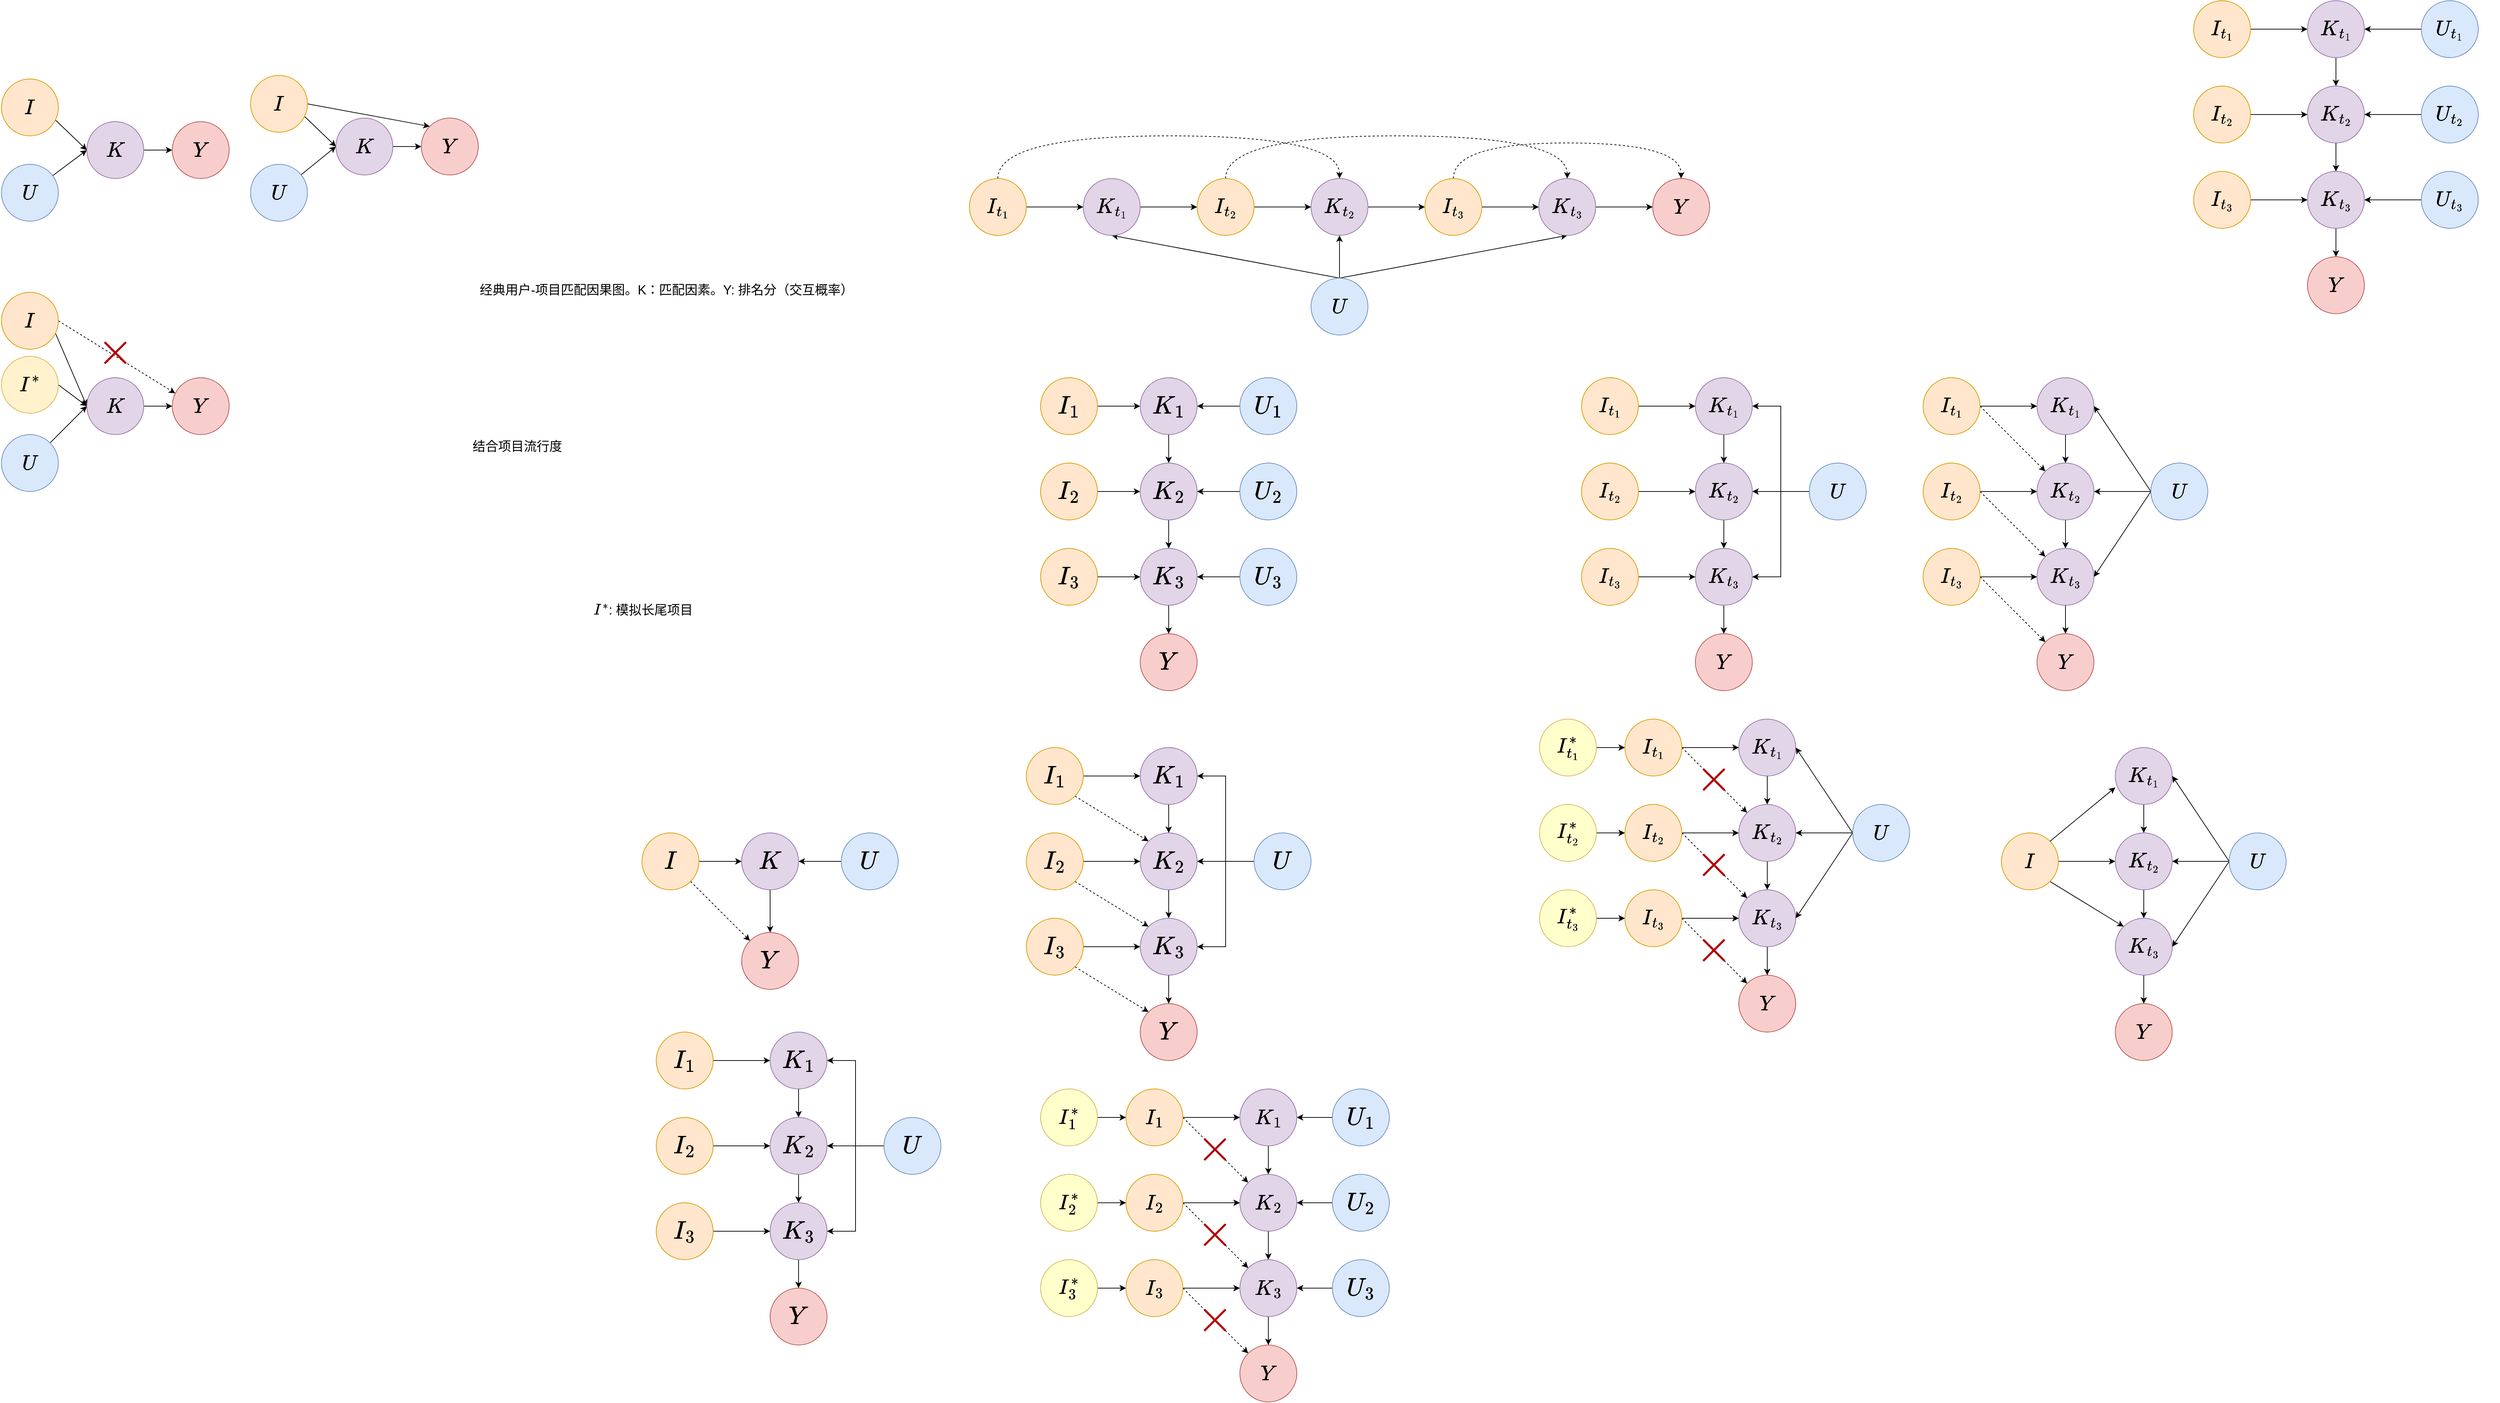 <mxfile version="27.1.6">
  <diagram name="第 1 页" id="56BlYWJSqFPztJBqIIqX">
    <mxGraphModel dx="1426" dy="743" grid="1" gridSize="10" guides="1" tooltips="1" connect="1" arrows="1" fold="1" page="1" pageScale="1" pageWidth="1654" pageHeight="1169" math="1" shadow="0">
      <root>
        <mxCell id="0" />
        <mxCell id="1" parent="0" />
        <mxCell id="acMKYbe6vQJ9O9eNH2sJ-32" style="rounded=0;orthogonalLoop=1;jettySize=auto;html=1;exitX=0.951;exitY=0.724;exitDx=0;exitDy=0;entryX=0;entryY=0.5;entryDx=0;entryDy=0;exitPerimeter=0;fontSize=25;" parent="1" source="acMKYbe6vQJ9O9eNH2sJ-1" target="acMKYbe6vQJ9O9eNH2sJ-3" edge="1">
          <mxGeometry relative="1" as="geometry" />
        </mxCell>
        <mxCell id="acMKYbe6vQJ9O9eNH2sJ-1" value="&lt;font&gt;$$I$$&lt;/font&gt;" style="ellipse;whiteSpace=wrap;html=1;aspect=fixed;fillColor=#ffe6cc;strokeColor=#d79b00;fontSize=25;" parent="1" vertex="1">
          <mxGeometry x="320" y="140" width="80" height="80" as="geometry" />
        </mxCell>
        <mxCell id="acMKYbe6vQJ9O9eNH2sJ-33" style="rounded=0;orthogonalLoop=1;jettySize=auto;html=1;entryX=0;entryY=0.5;entryDx=0;entryDy=0;fontSize=25;" parent="1" source="acMKYbe6vQJ9O9eNH2sJ-2" target="acMKYbe6vQJ9O9eNH2sJ-3" edge="1">
          <mxGeometry relative="1" as="geometry" />
        </mxCell>
        <mxCell id="acMKYbe6vQJ9O9eNH2sJ-2" value="&lt;span&gt;$$U$$&lt;/span&gt;" style="ellipse;whiteSpace=wrap;html=1;aspect=fixed;fillColor=#dae8fc;strokeColor=#6c8ebf;fontSize=25;" parent="1" vertex="1">
          <mxGeometry x="320" y="260" width="80" height="80" as="geometry" />
        </mxCell>
        <mxCell id="acMKYbe6vQJ9O9eNH2sJ-34" style="edgeStyle=orthogonalEdgeStyle;rounded=0;orthogonalLoop=1;jettySize=auto;html=1;exitX=1;exitY=0.5;exitDx=0;exitDy=0;fontSize=25;" parent="1" source="acMKYbe6vQJ9O9eNH2sJ-3" target="acMKYbe6vQJ9O9eNH2sJ-4" edge="1">
          <mxGeometry relative="1" as="geometry" />
        </mxCell>
        <mxCell id="acMKYbe6vQJ9O9eNH2sJ-3" value="&lt;font&gt;\(K\)&lt;/font&gt;" style="ellipse;whiteSpace=wrap;html=1;aspect=fixed;fillColor=#e1d5e7;strokeColor=#9673a6;fontSize=25;" parent="1" vertex="1">
          <mxGeometry x="440" y="200" width="80" height="80" as="geometry" />
        </mxCell>
        <mxCell id="acMKYbe6vQJ9O9eNH2sJ-4" value="&lt;span&gt;$$Y$$&lt;/span&gt;" style="ellipse;whiteSpace=wrap;html=1;aspect=fixed;fillColor=#f8cecc;strokeColor=#b85450;fontSize=25;" parent="1" vertex="1">
          <mxGeometry x="560" y="200" width="80" height="80" as="geometry" />
        </mxCell>
        <mxCell id="acMKYbe6vQJ9O9eNH2sJ-35" value="经典用户-项目匹配因果图。K：匹配因素。Y: 排名分（交互概率）" style="text;whiteSpace=wrap;fontSize=18;" parent="1" vertex="1">
          <mxGeometry x="990" y="420" width="550" height="40" as="geometry" />
        </mxCell>
        <mxCell id="acMKYbe6vQJ9O9eNH2sJ-43" value="结合项目流行度" style="text;whiteSpace=wrap;fontSize=18;" parent="1" vertex="1">
          <mxGeometry x="980" y="640" width="130" height="40" as="geometry" />
        </mxCell>
        <mxCell id="acMKYbe6vQJ9O9eNH2sJ-46" style="rounded=0;orthogonalLoop=1;jettySize=auto;html=1;exitX=0.951;exitY=0.724;exitDx=0;exitDy=0;entryX=0;entryY=0.5;entryDx=0;entryDy=0;exitPerimeter=0;fontSize=25;" parent="1" source="acMKYbe6vQJ9O9eNH2sJ-47" target="acMKYbe6vQJ9O9eNH2sJ-51" edge="1">
          <mxGeometry relative="1" as="geometry" />
        </mxCell>
        <mxCell id="acMKYbe6vQJ9O9eNH2sJ-53" style="rounded=0;orthogonalLoop=1;jettySize=auto;html=1;exitX=1;exitY=0.5;exitDx=0;exitDy=0;entryX=0;entryY=0;entryDx=0;entryDy=0;fontSize=25;" parent="1" source="acMKYbe6vQJ9O9eNH2sJ-47" target="acMKYbe6vQJ9O9eNH2sJ-52" edge="1">
          <mxGeometry relative="1" as="geometry" />
        </mxCell>
        <mxCell id="acMKYbe6vQJ9O9eNH2sJ-47" value="&lt;font&gt;$$I$$&lt;/font&gt;" style="ellipse;whiteSpace=wrap;html=1;aspect=fixed;fillColor=#ffe6cc;strokeColor=#d79b00;fontSize=25;" parent="1" vertex="1">
          <mxGeometry x="670" y="135" width="80" height="80" as="geometry" />
        </mxCell>
        <mxCell id="acMKYbe6vQJ9O9eNH2sJ-48" style="rounded=0;orthogonalLoop=1;jettySize=auto;html=1;entryX=0;entryY=0.5;entryDx=0;entryDy=0;fontSize=25;" parent="1" source="acMKYbe6vQJ9O9eNH2sJ-49" target="acMKYbe6vQJ9O9eNH2sJ-51" edge="1">
          <mxGeometry relative="1" as="geometry" />
        </mxCell>
        <mxCell id="acMKYbe6vQJ9O9eNH2sJ-49" value="&lt;span&gt;$$U$$&lt;/span&gt;" style="ellipse;whiteSpace=wrap;html=1;aspect=fixed;fillColor=#dae8fc;strokeColor=#6c8ebf;fontSize=25;" parent="1" vertex="1">
          <mxGeometry x="670" y="260" width="80" height="80" as="geometry" />
        </mxCell>
        <mxCell id="acMKYbe6vQJ9O9eNH2sJ-50" style="edgeStyle=orthogonalEdgeStyle;rounded=0;orthogonalLoop=1;jettySize=auto;html=1;exitX=1;exitY=0.5;exitDx=0;exitDy=0;fontSize=25;" parent="1" source="acMKYbe6vQJ9O9eNH2sJ-51" target="acMKYbe6vQJ9O9eNH2sJ-52" edge="1">
          <mxGeometry relative="1" as="geometry" />
        </mxCell>
        <mxCell id="acMKYbe6vQJ9O9eNH2sJ-51" value="&lt;font&gt;\(K\)&lt;/font&gt;" style="ellipse;whiteSpace=wrap;html=1;aspect=fixed;fillColor=#e1d5e7;strokeColor=#9673a6;fontSize=25;" parent="1" vertex="1">
          <mxGeometry x="790" y="195" width="80" height="80" as="geometry" />
        </mxCell>
        <mxCell id="acMKYbe6vQJ9O9eNH2sJ-52" value="&lt;span&gt;$$Y$$&lt;/span&gt;" style="ellipse;whiteSpace=wrap;html=1;aspect=fixed;fillColor=#f8cecc;strokeColor=#b85450;fontSize=25;" parent="1" vertex="1">
          <mxGeometry x="910" y="195" width="80" height="80" as="geometry" />
        </mxCell>
        <mxCell id="acMKYbe6vQJ9O9eNH2sJ-69" style="rounded=0;orthogonalLoop=1;jettySize=auto;html=1;exitX=0.951;exitY=0.724;exitDx=0;exitDy=0;entryX=0;entryY=0.5;entryDx=0;entryDy=0;exitPerimeter=0;fontSize=25;" parent="1" source="acMKYbe6vQJ9O9eNH2sJ-71" target="acMKYbe6vQJ9O9eNH2sJ-76" edge="1">
          <mxGeometry relative="1" as="geometry" />
        </mxCell>
        <mxCell id="acMKYbe6vQJ9O9eNH2sJ-92" style="rounded=0;orthogonalLoop=1;jettySize=auto;html=1;exitX=1;exitY=0.5;exitDx=0;exitDy=0;entryX=0.054;entryY=0.275;entryDx=0;entryDy=0;entryPerimeter=0;dashed=1;fontSize=25;" parent="1" source="acMKYbe6vQJ9O9eNH2sJ-71" target="acMKYbe6vQJ9O9eNH2sJ-77" edge="1">
          <mxGeometry relative="1" as="geometry" />
        </mxCell>
        <mxCell id="acMKYbe6vQJ9O9eNH2sJ-71" value="&lt;font&gt;$$I$$&lt;/font&gt;" style="ellipse;whiteSpace=wrap;html=1;aspect=fixed;fillColor=#ffe6cc;strokeColor=#d79b00;fontSize=25;" parent="1" vertex="1">
          <mxGeometry x="320" y="440" width="80" height="80" as="geometry" />
        </mxCell>
        <mxCell id="acMKYbe6vQJ9O9eNH2sJ-72" style="rounded=0;orthogonalLoop=1;jettySize=auto;html=1;entryX=0;entryY=0.5;entryDx=0;entryDy=0;fontSize=25;" parent="1" source="acMKYbe6vQJ9O9eNH2sJ-74" target="acMKYbe6vQJ9O9eNH2sJ-76" edge="1">
          <mxGeometry relative="1" as="geometry" />
        </mxCell>
        <mxCell id="acMKYbe6vQJ9O9eNH2sJ-74" value="&lt;span&gt;$$U$$&lt;/span&gt;" style="ellipse;whiteSpace=wrap;html=1;aspect=fixed;fillColor=#dae8fc;strokeColor=#6c8ebf;fontSize=25;" parent="1" vertex="1">
          <mxGeometry x="320" y="640" width="80" height="80" as="geometry" />
        </mxCell>
        <mxCell id="acMKYbe6vQJ9O9eNH2sJ-75" style="edgeStyle=orthogonalEdgeStyle;rounded=0;orthogonalLoop=1;jettySize=auto;html=1;exitX=1;exitY=0.5;exitDx=0;exitDy=0;fontSize=25;" parent="1" source="acMKYbe6vQJ9O9eNH2sJ-76" target="acMKYbe6vQJ9O9eNH2sJ-77" edge="1">
          <mxGeometry relative="1" as="geometry" />
        </mxCell>
        <mxCell id="acMKYbe6vQJ9O9eNH2sJ-76" value="&lt;font&gt;\(K\)&lt;/font&gt;" style="ellipse;whiteSpace=wrap;html=1;aspect=fixed;fillColor=#e1d5e7;strokeColor=#9673a6;fontSize=25;" parent="1" vertex="1">
          <mxGeometry x="440" y="560" width="80" height="80" as="geometry" />
        </mxCell>
        <mxCell id="acMKYbe6vQJ9O9eNH2sJ-77" value="&lt;span&gt;$$Y$$&lt;/span&gt;" style="ellipse;whiteSpace=wrap;html=1;aspect=fixed;fillColor=#f8cecc;strokeColor=#b85450;fontSize=25;" parent="1" vertex="1">
          <mxGeometry x="560" y="560" width="80" height="80" as="geometry" />
        </mxCell>
        <mxCell id="acMKYbe6vQJ9O9eNH2sJ-90" style="rounded=0;orthogonalLoop=1;jettySize=auto;html=1;exitX=1;exitY=0.5;exitDx=0;exitDy=0;entryX=0;entryY=0.5;entryDx=0;entryDy=0;fontSize=25;" parent="1" source="acMKYbe6vQJ9O9eNH2sJ-78" target="acMKYbe6vQJ9O9eNH2sJ-76" edge="1">
          <mxGeometry relative="1" as="geometry" />
        </mxCell>
        <mxCell id="acMKYbe6vQJ9O9eNH2sJ-78" value="&lt;font&gt;$$I^*$$&lt;/font&gt;" style="ellipse;whiteSpace=wrap;html=1;aspect=fixed;fillColor=#fff2cc;strokeColor=#d6b656;fontSize=25;" parent="1" vertex="1">
          <mxGeometry x="320" y="530" width="80" height="80" as="geometry" />
        </mxCell>
        <mxCell id="Mdq6Gw4Iz_iuoYK7gJNK-2" value="\(I^*\): 模拟长尾项目" style="text;whiteSpace=wrap;fontSize=18;" parent="1" vertex="1">
          <mxGeometry x="1150" y="870" width="170" height="40" as="geometry" />
        </mxCell>
        <mxCell id="7c5HfkJA_0XSIlpQ0Qkd-1" value="" style="shape=umlDestroy;whiteSpace=wrap;html=1;strokeWidth=3;targetShapes=umlLifeline;fillColor=#e51400;strokeColor=#B20000;fontColor=#ffffff;fontSize=25;" parent="1" vertex="1">
          <mxGeometry x="465" y="510" width="30" height="30" as="geometry" />
        </mxCell>
        <mxCell id="soInT_jy2BydCNeBa6Lg-12" style="rounded=0;orthogonalLoop=1;jettySize=auto;html=1;entryX=0;entryY=0.5;entryDx=0;entryDy=0;fontSize=25;exitX=1;exitY=0.5;exitDx=0;exitDy=0;" parent="1" source="soInT_jy2BydCNeBa6Lg-13" target="soInT_jy2BydCNeBa6Lg-17" edge="1">
          <mxGeometry relative="1" as="geometry" />
        </mxCell>
        <mxCell id="soInT_jy2BydCNeBa6Lg-34" style="edgeStyle=orthogonalEdgeStyle;rounded=0;orthogonalLoop=1;jettySize=auto;html=1;exitX=0.5;exitY=0;exitDx=0;exitDy=0;entryX=0.5;entryY=0;entryDx=0;entryDy=0;curved=1;dashed=1;" parent="1" source="soInT_jy2BydCNeBa6Lg-13" target="soInT_jy2BydCNeBa6Lg-25" edge="1">
          <mxGeometry relative="1" as="geometry">
            <Array as="points">
              <mxPoint x="1720" y="220" />
              <mxPoint x="2200" y="220" />
            </Array>
          </mxGeometry>
        </mxCell>
        <mxCell id="soInT_jy2BydCNeBa6Lg-13" value="&lt;font&gt;$$I_{t_1}$$&lt;/font&gt;" style="ellipse;whiteSpace=wrap;html=1;aspect=fixed;fillColor=#ffe6cc;strokeColor=#d79b00;fontSize=25;" parent="1" vertex="1">
          <mxGeometry x="1680" y="280" width="80" height="80" as="geometry" />
        </mxCell>
        <mxCell id="soInT_jy2BydCNeBa6Lg-42" style="rounded=0;orthogonalLoop=1;jettySize=auto;html=1;exitX=0.5;exitY=0;exitDx=0;exitDy=0;entryX=0.5;entryY=1;entryDx=0;entryDy=0;" parent="1" source="soInT_jy2BydCNeBa6Lg-15" target="soInT_jy2BydCNeBa6Lg-17" edge="1">
          <mxGeometry relative="1" as="geometry" />
        </mxCell>
        <mxCell id="soInT_jy2BydCNeBa6Lg-43" style="edgeStyle=orthogonalEdgeStyle;rounded=0;orthogonalLoop=1;jettySize=auto;html=1;exitX=0.5;exitY=0;exitDx=0;exitDy=0;entryX=0.5;entryY=1;entryDx=0;entryDy=0;" parent="1" source="soInT_jy2BydCNeBa6Lg-15" target="soInT_jy2BydCNeBa6Lg-25" edge="1">
          <mxGeometry relative="1" as="geometry" />
        </mxCell>
        <mxCell id="soInT_jy2BydCNeBa6Lg-44" style="rounded=0;orthogonalLoop=1;jettySize=auto;html=1;exitX=0.5;exitY=0;exitDx=0;exitDy=0;entryX=0.5;entryY=1;entryDx=0;entryDy=0;" parent="1" source="soInT_jy2BydCNeBa6Lg-15" target="soInT_jy2BydCNeBa6Lg-30" edge="1">
          <mxGeometry relative="1" as="geometry" />
        </mxCell>
        <mxCell id="soInT_jy2BydCNeBa6Lg-15" value="&lt;span&gt;$$U$$&lt;/span&gt;" style="ellipse;whiteSpace=wrap;html=1;aspect=fixed;fillColor=#dae8fc;strokeColor=#6c8ebf;fontSize=25;" parent="1" vertex="1">
          <mxGeometry x="2160" y="420" width="80" height="80" as="geometry" />
        </mxCell>
        <mxCell id="soInT_jy2BydCNeBa6Lg-31" style="edgeStyle=orthogonalEdgeStyle;rounded=0;orthogonalLoop=1;jettySize=auto;html=1;exitX=1;exitY=0.5;exitDx=0;exitDy=0;" parent="1" source="soInT_jy2BydCNeBa6Lg-17" target="soInT_jy2BydCNeBa6Lg-21" edge="1">
          <mxGeometry relative="1" as="geometry" />
        </mxCell>
        <mxCell id="soInT_jy2BydCNeBa6Lg-17" value="&lt;font&gt;\(K_{t_1}\)&lt;/font&gt;" style="ellipse;whiteSpace=wrap;html=1;aspect=fixed;fillColor=#e1d5e7;strokeColor=#9673a6;fontSize=25;" parent="1" vertex="1">
          <mxGeometry x="1840" y="280" width="80" height="80" as="geometry" />
        </mxCell>
        <mxCell id="soInT_jy2BydCNeBa6Lg-27" style="edgeStyle=orthogonalEdgeStyle;rounded=0;orthogonalLoop=1;jettySize=auto;html=1;exitX=1;exitY=0.5;exitDx=0;exitDy=0;entryX=0;entryY=0.5;entryDx=0;entryDy=0;" parent="1" source="soInT_jy2BydCNeBa6Lg-21" target="soInT_jy2BydCNeBa6Lg-25" edge="1">
          <mxGeometry relative="1" as="geometry" />
        </mxCell>
        <mxCell id="soInT_jy2BydCNeBa6Lg-35" style="edgeStyle=orthogonalEdgeStyle;rounded=0;orthogonalLoop=1;jettySize=auto;html=1;exitX=0.5;exitY=0;exitDx=0;exitDy=0;entryX=0.5;entryY=0;entryDx=0;entryDy=0;curved=1;dashed=1;" parent="1" source="soInT_jy2BydCNeBa6Lg-21" target="soInT_jy2BydCNeBa6Lg-30" edge="1">
          <mxGeometry relative="1" as="geometry">
            <Array as="points">
              <mxPoint x="2040" y="220" />
              <mxPoint x="2520" y="220" />
            </Array>
          </mxGeometry>
        </mxCell>
        <mxCell id="soInT_jy2BydCNeBa6Lg-21" value="&lt;font&gt;$$I_{t_2}$$&lt;/font&gt;" style="ellipse;whiteSpace=wrap;html=1;aspect=fixed;fillColor=#ffe6cc;strokeColor=#d79b00;fontSize=25;" parent="1" vertex="1">
          <mxGeometry x="2000" y="280" width="80" height="80" as="geometry" />
        </mxCell>
        <mxCell id="soInT_jy2BydCNeBa6Lg-32" style="edgeStyle=orthogonalEdgeStyle;rounded=0;orthogonalLoop=1;jettySize=auto;html=1;exitX=1;exitY=0.5;exitDx=0;exitDy=0;" parent="1" source="soInT_jy2BydCNeBa6Lg-25" target="soInT_jy2BydCNeBa6Lg-29" edge="1">
          <mxGeometry relative="1" as="geometry" />
        </mxCell>
        <mxCell id="soInT_jy2BydCNeBa6Lg-25" value="&lt;font&gt;\(K_{t_2}\)&lt;/font&gt;" style="ellipse;whiteSpace=wrap;html=1;aspect=fixed;fillColor=#e1d5e7;strokeColor=#9673a6;fontSize=25;" parent="1" vertex="1">
          <mxGeometry x="2160" y="280" width="80" height="80" as="geometry" />
        </mxCell>
        <mxCell id="soInT_jy2BydCNeBa6Lg-26" value="&lt;span&gt;$$Y$$&lt;/span&gt;" style="ellipse;whiteSpace=wrap;html=1;aspect=fixed;fillColor=#f8cecc;strokeColor=#b85450;fontSize=25;" parent="1" vertex="1">
          <mxGeometry x="2640" y="280" width="80" height="80" as="geometry" />
        </mxCell>
        <mxCell id="soInT_jy2BydCNeBa6Lg-28" style="edgeStyle=orthogonalEdgeStyle;rounded=0;orthogonalLoop=1;jettySize=auto;html=1;exitX=1;exitY=0.5;exitDx=0;exitDy=0;entryX=0;entryY=0.5;entryDx=0;entryDy=0;" parent="1" source="soInT_jy2BydCNeBa6Lg-29" target="soInT_jy2BydCNeBa6Lg-30" edge="1">
          <mxGeometry relative="1" as="geometry" />
        </mxCell>
        <mxCell id="soInT_jy2BydCNeBa6Lg-41" style="edgeStyle=orthogonalEdgeStyle;rounded=0;orthogonalLoop=1;jettySize=auto;html=1;exitX=0.5;exitY=0;exitDx=0;exitDy=0;entryX=0.5;entryY=0;entryDx=0;entryDy=0;curved=1;dashed=1;" parent="1" source="soInT_jy2BydCNeBa6Lg-29" target="soInT_jy2BydCNeBa6Lg-26" edge="1">
          <mxGeometry relative="1" as="geometry">
            <Array as="points">
              <mxPoint x="2360" y="230" />
              <mxPoint x="2680" y="230" />
            </Array>
          </mxGeometry>
        </mxCell>
        <mxCell id="soInT_jy2BydCNeBa6Lg-29" value="&lt;font&gt;$$I_{t_3}$$&lt;/font&gt;" style="ellipse;whiteSpace=wrap;html=1;aspect=fixed;fillColor=#ffe6cc;strokeColor=#d79b00;fontSize=25;" parent="1" vertex="1">
          <mxGeometry x="2320" y="280" width="80" height="80" as="geometry" />
        </mxCell>
        <mxCell id="soInT_jy2BydCNeBa6Lg-40" style="edgeStyle=orthogonalEdgeStyle;rounded=0;orthogonalLoop=1;jettySize=auto;html=1;exitX=1;exitY=0.5;exitDx=0;exitDy=0;entryX=0;entryY=0.5;entryDx=0;entryDy=0;" parent="1" source="soInT_jy2BydCNeBa6Lg-30" target="soInT_jy2BydCNeBa6Lg-26" edge="1">
          <mxGeometry relative="1" as="geometry" />
        </mxCell>
        <mxCell id="soInT_jy2BydCNeBa6Lg-30" value="&lt;font&gt;\(K_{t_3}\)&lt;/font&gt;" style="ellipse;whiteSpace=wrap;html=1;aspect=fixed;fillColor=#e1d5e7;strokeColor=#9673a6;fontSize=25;" parent="1" vertex="1">
          <mxGeometry x="2480" y="280" width="80" height="80" as="geometry" />
        </mxCell>
        <mxCell id="soInT_jy2BydCNeBa6Lg-58" style="rounded=0;orthogonalLoop=1;jettySize=auto;html=1;exitX=1;exitY=0.5;exitDx=0;exitDy=0;entryX=0;entryY=0.5;entryDx=0;entryDy=0;" parent="1" source="soInT_jy2BydCNeBa6Lg-47" target="soInT_jy2BydCNeBa6Lg-53" edge="1">
          <mxGeometry relative="1" as="geometry" />
        </mxCell>
        <mxCell id="soInT_jy2BydCNeBa6Lg-68" style="rounded=0;orthogonalLoop=1;jettySize=auto;html=1;exitX=1;exitY=0.5;exitDx=0;exitDy=0;entryX=0;entryY=0;entryDx=0;entryDy=0;dashed=1;" parent="1" source="soInT_jy2BydCNeBa6Lg-47" target="soInT_jy2BydCNeBa6Lg-54" edge="1">
          <mxGeometry relative="1" as="geometry" />
        </mxCell>
        <mxCell id="soInT_jy2BydCNeBa6Lg-47" value="&lt;font&gt;$$I_{t_1}$$&lt;/font&gt;" style="ellipse;whiteSpace=wrap;html=1;aspect=fixed;fillColor=#ffe6cc;strokeColor=#d79b00;fontSize=25;" parent="1" vertex="1">
          <mxGeometry x="3020" y="560" width="80" height="80" as="geometry" />
        </mxCell>
        <mxCell id="soInT_jy2BydCNeBa6Lg-52" value="&lt;span&gt;$$Y$$&lt;/span&gt;" style="ellipse;whiteSpace=wrap;html=1;aspect=fixed;fillColor=#f8cecc;strokeColor=#b85450;fontSize=25;" parent="1" vertex="1">
          <mxGeometry x="3180" y="920" width="80" height="80" as="geometry" />
        </mxCell>
        <mxCell id="soInT_jy2BydCNeBa6Lg-63" style="edgeStyle=orthogonalEdgeStyle;rounded=0;orthogonalLoop=1;jettySize=auto;html=1;exitX=0.5;exitY=1;exitDx=0;exitDy=0;entryX=0.5;entryY=0;entryDx=0;entryDy=0;" parent="1" source="soInT_jy2BydCNeBa6Lg-53" target="soInT_jy2BydCNeBa6Lg-54" edge="1">
          <mxGeometry relative="1" as="geometry" />
        </mxCell>
        <mxCell id="soInT_jy2BydCNeBa6Lg-53" value="&lt;font&gt;\(K_{t_1}\)&lt;/font&gt;" style="ellipse;whiteSpace=wrap;html=1;aspect=fixed;fillColor=#e1d5e7;strokeColor=#9673a6;fontSize=25;" parent="1" vertex="1">
          <mxGeometry x="3180" y="560" width="80" height="80" as="geometry" />
        </mxCell>
        <mxCell id="soInT_jy2BydCNeBa6Lg-65" style="edgeStyle=orthogonalEdgeStyle;rounded=0;orthogonalLoop=1;jettySize=auto;html=1;exitX=0.5;exitY=1;exitDx=0;exitDy=0;" parent="1" source="soInT_jy2BydCNeBa6Lg-54" target="soInT_jy2BydCNeBa6Lg-55" edge="1">
          <mxGeometry relative="1" as="geometry" />
        </mxCell>
        <mxCell id="soInT_jy2BydCNeBa6Lg-54" value="&lt;font&gt;\(K_{t_2}\)&lt;/font&gt;" style="ellipse;whiteSpace=wrap;html=1;aspect=fixed;fillColor=#e1d5e7;strokeColor=#9673a6;fontSize=25;" parent="1" vertex="1">
          <mxGeometry x="3180" y="680" width="80" height="80" as="geometry" />
        </mxCell>
        <mxCell id="soInT_jy2BydCNeBa6Lg-75" style="edgeStyle=orthogonalEdgeStyle;rounded=0;orthogonalLoop=1;jettySize=auto;html=1;exitX=0.5;exitY=1;exitDx=0;exitDy=0;entryX=0.5;entryY=0;entryDx=0;entryDy=0;" parent="1" source="soInT_jy2BydCNeBa6Lg-55" target="soInT_jy2BydCNeBa6Lg-52" edge="1">
          <mxGeometry relative="1" as="geometry" />
        </mxCell>
        <mxCell id="soInT_jy2BydCNeBa6Lg-55" value="&lt;font&gt;\(K_{t_3}\)&lt;/font&gt;" style="ellipse;whiteSpace=wrap;html=1;aspect=fixed;fillColor=#e1d5e7;strokeColor=#9673a6;fontSize=25;" parent="1" vertex="1">
          <mxGeometry x="3180" y="800" width="80" height="80" as="geometry" />
        </mxCell>
        <mxCell id="soInT_jy2BydCNeBa6Lg-64" style="edgeStyle=orthogonalEdgeStyle;rounded=0;orthogonalLoop=1;jettySize=auto;html=1;exitX=1;exitY=0.5;exitDx=0;exitDy=0;entryX=0;entryY=0.5;entryDx=0;entryDy=0;" parent="1" source="soInT_jy2BydCNeBa6Lg-61" target="soInT_jy2BydCNeBa6Lg-54" edge="1">
          <mxGeometry relative="1" as="geometry" />
        </mxCell>
        <mxCell id="soInT_jy2BydCNeBa6Lg-69" style="rounded=0;orthogonalLoop=1;jettySize=auto;html=1;exitX=1;exitY=0.5;exitDx=0;exitDy=0;entryX=0;entryY=0;entryDx=0;entryDy=0;dashed=1;" parent="1" source="soInT_jy2BydCNeBa6Lg-61" target="soInT_jy2BydCNeBa6Lg-55" edge="1">
          <mxGeometry relative="1" as="geometry" />
        </mxCell>
        <mxCell id="soInT_jy2BydCNeBa6Lg-61" value="&lt;font&gt;$$I_{t_2}$$&lt;/font&gt;" style="ellipse;whiteSpace=wrap;html=1;aspect=fixed;fillColor=#ffe6cc;strokeColor=#d79b00;fontSize=25;" parent="1" vertex="1">
          <mxGeometry x="3020" y="680" width="80" height="80" as="geometry" />
        </mxCell>
        <mxCell id="soInT_jy2BydCNeBa6Lg-67" style="edgeStyle=orthogonalEdgeStyle;rounded=0;orthogonalLoop=1;jettySize=auto;html=1;exitX=1;exitY=0.5;exitDx=0;exitDy=0;" parent="1" source="soInT_jy2BydCNeBa6Lg-66" target="soInT_jy2BydCNeBa6Lg-55" edge="1">
          <mxGeometry relative="1" as="geometry" />
        </mxCell>
        <mxCell id="soInT_jy2BydCNeBa6Lg-76" style="rounded=0;orthogonalLoop=1;jettySize=auto;html=1;exitX=1;exitY=0.5;exitDx=0;exitDy=0;entryX=0;entryY=0;entryDx=0;entryDy=0;dashed=1;" parent="1" source="soInT_jy2BydCNeBa6Lg-66" target="soInT_jy2BydCNeBa6Lg-52" edge="1">
          <mxGeometry relative="1" as="geometry" />
        </mxCell>
        <mxCell id="soInT_jy2BydCNeBa6Lg-66" value="&lt;font&gt;$$I_{t_3}$$&lt;/font&gt;" style="ellipse;whiteSpace=wrap;html=1;aspect=fixed;fillColor=#ffe6cc;strokeColor=#d79b00;fontSize=25;" parent="1" vertex="1">
          <mxGeometry x="3020" y="800" width="80" height="80" as="geometry" />
        </mxCell>
        <mxCell id="soInT_jy2BydCNeBa6Lg-78" style="rounded=0;orthogonalLoop=1;jettySize=auto;html=1;exitX=0;exitY=0.5;exitDx=0;exitDy=0;entryX=1;entryY=0.5;entryDx=0;entryDy=0;" parent="1" source="soInT_jy2BydCNeBa6Lg-77" target="soInT_jy2BydCNeBa6Lg-53" edge="1">
          <mxGeometry relative="1" as="geometry" />
        </mxCell>
        <mxCell id="soInT_jy2BydCNeBa6Lg-79" style="edgeStyle=orthogonalEdgeStyle;rounded=0;orthogonalLoop=1;jettySize=auto;html=1;exitX=0;exitY=0.5;exitDx=0;exitDy=0;entryX=1;entryY=0.5;entryDx=0;entryDy=0;" parent="1" source="soInT_jy2BydCNeBa6Lg-77" target="soInT_jy2BydCNeBa6Lg-54" edge="1">
          <mxGeometry relative="1" as="geometry" />
        </mxCell>
        <mxCell id="soInT_jy2BydCNeBa6Lg-80" style="rounded=0;orthogonalLoop=1;jettySize=auto;html=1;exitX=0;exitY=0.5;exitDx=0;exitDy=0;entryX=1;entryY=0.5;entryDx=0;entryDy=0;" parent="1" source="soInT_jy2BydCNeBa6Lg-77" target="soInT_jy2BydCNeBa6Lg-55" edge="1">
          <mxGeometry relative="1" as="geometry" />
        </mxCell>
        <mxCell id="soInT_jy2BydCNeBa6Lg-77" value="&lt;span&gt;$$U$$&lt;/span&gt;" style="ellipse;whiteSpace=wrap;html=1;aspect=fixed;fillColor=#dae8fc;strokeColor=#6c8ebf;fontSize=25;" parent="1" vertex="1">
          <mxGeometry x="3340" y="680" width="80" height="80" as="geometry" />
        </mxCell>
        <mxCell id="soInT_jy2BydCNeBa6Lg-81" style="rounded=0;orthogonalLoop=1;jettySize=auto;html=1;exitX=1;exitY=0.5;exitDx=0;exitDy=0;entryX=0;entryY=0.5;entryDx=0;entryDy=0;fontSize=30;" parent="1" source="soInT_jy2BydCNeBa6Lg-83" target="soInT_jy2BydCNeBa6Lg-86" edge="1">
          <mxGeometry relative="1" as="geometry" />
        </mxCell>
        <mxCell id="soInT_jy2BydCNeBa6Lg-83" value="&lt;font&gt;$$I_1$$&lt;/font&gt;" style="ellipse;whiteSpace=wrap;html=1;aspect=fixed;fillColor=#ffe6cc;strokeColor=#d79b00;fontSize=30;" parent="1" vertex="1">
          <mxGeometry x="1780" y="560" width="80" height="80" as="geometry" />
        </mxCell>
        <mxCell id="soInT_jy2BydCNeBa6Lg-84" value="&lt;span&gt;$$Y$$&lt;/span&gt;" style="ellipse;whiteSpace=wrap;html=1;aspect=fixed;fillColor=#f8cecc;strokeColor=#b85450;fontSize=30;" parent="1" vertex="1">
          <mxGeometry x="1920" y="920" width="80" height="80" as="geometry" />
        </mxCell>
        <mxCell id="soInT_jy2BydCNeBa6Lg-85" style="edgeStyle=orthogonalEdgeStyle;rounded=0;orthogonalLoop=1;jettySize=auto;html=1;exitX=0.5;exitY=1;exitDx=0;exitDy=0;entryX=0.5;entryY=0;entryDx=0;entryDy=0;fontSize=30;" parent="1" source="soInT_jy2BydCNeBa6Lg-86" target="soInT_jy2BydCNeBa6Lg-88" edge="1">
          <mxGeometry relative="1" as="geometry" />
        </mxCell>
        <mxCell id="soInT_jy2BydCNeBa6Lg-86" value="&lt;font&gt;\(K_1\)&lt;/font&gt;" style="ellipse;whiteSpace=wrap;html=1;aspect=fixed;fillColor=#e1d5e7;strokeColor=#9673a6;fontSize=30;" parent="1" vertex="1">
          <mxGeometry x="1920" y="560" width="80" height="80" as="geometry" />
        </mxCell>
        <mxCell id="soInT_jy2BydCNeBa6Lg-87" style="edgeStyle=orthogonalEdgeStyle;rounded=0;orthogonalLoop=1;jettySize=auto;html=1;exitX=0.5;exitY=1;exitDx=0;exitDy=0;fontSize=30;" parent="1" source="soInT_jy2BydCNeBa6Lg-88" target="soInT_jy2BydCNeBa6Lg-90" edge="1">
          <mxGeometry relative="1" as="geometry" />
        </mxCell>
        <mxCell id="soInT_jy2BydCNeBa6Lg-88" value="&lt;font&gt;\(K_2\)&lt;/font&gt;" style="ellipse;whiteSpace=wrap;html=1;aspect=fixed;fillColor=#e1d5e7;strokeColor=#9673a6;fontSize=30;" parent="1" vertex="1">
          <mxGeometry x="1920" y="680" width="80" height="80" as="geometry" />
        </mxCell>
        <mxCell id="soInT_jy2BydCNeBa6Lg-89" style="edgeStyle=orthogonalEdgeStyle;rounded=0;orthogonalLoop=1;jettySize=auto;html=1;exitX=0.5;exitY=1;exitDx=0;exitDy=0;entryX=0.5;entryY=0;entryDx=0;entryDy=0;fontSize=30;" parent="1" source="soInT_jy2BydCNeBa6Lg-90" target="soInT_jy2BydCNeBa6Lg-84" edge="1">
          <mxGeometry relative="1" as="geometry" />
        </mxCell>
        <mxCell id="soInT_jy2BydCNeBa6Lg-90" value="&lt;font&gt;\(K_3\)&lt;/font&gt;" style="ellipse;whiteSpace=wrap;html=1;aspect=fixed;fillColor=#e1d5e7;strokeColor=#9673a6;fontSize=30;" parent="1" vertex="1">
          <mxGeometry x="1920" y="800" width="80" height="80" as="geometry" />
        </mxCell>
        <mxCell id="soInT_jy2BydCNeBa6Lg-91" style="edgeStyle=orthogonalEdgeStyle;rounded=0;orthogonalLoop=1;jettySize=auto;html=1;exitX=1;exitY=0.5;exitDx=0;exitDy=0;entryX=0;entryY=0.5;entryDx=0;entryDy=0;fontSize=30;" parent="1" source="soInT_jy2BydCNeBa6Lg-93" target="soInT_jy2BydCNeBa6Lg-88" edge="1">
          <mxGeometry relative="1" as="geometry" />
        </mxCell>
        <mxCell id="soInT_jy2BydCNeBa6Lg-93" value="&lt;font&gt;$$I_2$$&lt;/font&gt;" style="ellipse;whiteSpace=wrap;html=1;aspect=fixed;fillColor=#ffe6cc;strokeColor=#d79b00;fontSize=30;" parent="1" vertex="1">
          <mxGeometry x="1780" y="680" width="80" height="80" as="geometry" />
        </mxCell>
        <mxCell id="soInT_jy2BydCNeBa6Lg-94" style="edgeStyle=orthogonalEdgeStyle;rounded=0;orthogonalLoop=1;jettySize=auto;html=1;exitX=1;exitY=0.5;exitDx=0;exitDy=0;fontSize=30;" parent="1" source="soInT_jy2BydCNeBa6Lg-96" target="soInT_jy2BydCNeBa6Lg-90" edge="1">
          <mxGeometry relative="1" as="geometry" />
        </mxCell>
        <mxCell id="soInT_jy2BydCNeBa6Lg-96" value="&lt;font&gt;$$I_3$$&lt;/font&gt;" style="ellipse;whiteSpace=wrap;html=1;aspect=fixed;fillColor=#ffe6cc;strokeColor=#d79b00;fontSize=30;" parent="1" vertex="1">
          <mxGeometry x="1780" y="800" width="80" height="80" as="geometry" />
        </mxCell>
        <mxCell id="soInT_jy2BydCNeBa6Lg-121" style="edgeStyle=orthogonalEdgeStyle;rounded=0;orthogonalLoop=1;jettySize=auto;html=1;exitX=0;exitY=0.5;exitDx=0;exitDy=0;entryX=1;entryY=0.5;entryDx=0;entryDy=0;fontSize=30;" parent="1" source="soInT_jy2BydCNeBa6Lg-100" target="soInT_jy2BydCNeBa6Lg-86" edge="1">
          <mxGeometry relative="1" as="geometry" />
        </mxCell>
        <mxCell id="soInT_jy2BydCNeBa6Lg-100" value="&lt;span&gt;$$U_1$$&lt;/span&gt;" style="ellipse;whiteSpace=wrap;html=1;aspect=fixed;fillColor=#dae8fc;strokeColor=#6c8ebf;fontSize=30;" parent="1" vertex="1">
          <mxGeometry x="2060" y="560" width="80" height="80" as="geometry" />
        </mxCell>
        <mxCell id="soInT_jy2BydCNeBa6Lg-101" style="rounded=0;orthogonalLoop=1;jettySize=auto;html=1;exitX=1;exitY=0.5;exitDx=0;exitDy=0;entryX=0;entryY=0.5;entryDx=0;entryDy=0;" parent="1" source="soInT_jy2BydCNeBa6Lg-102" target="soInT_jy2BydCNeBa6Lg-105" edge="1">
          <mxGeometry relative="1" as="geometry" />
        </mxCell>
        <mxCell id="soInT_jy2BydCNeBa6Lg-102" value="&lt;font&gt;$$I_{t_1}$$&lt;/font&gt;" style="ellipse;whiteSpace=wrap;html=1;aspect=fixed;fillColor=#ffe6cc;strokeColor=#d79b00;fontSize=25;" parent="1" vertex="1">
          <mxGeometry x="2540" y="560" width="80" height="80" as="geometry" />
        </mxCell>
        <mxCell id="soInT_jy2BydCNeBa6Lg-103" value="&lt;span&gt;$$Y$$&lt;/span&gt;" style="ellipse;whiteSpace=wrap;html=1;aspect=fixed;fillColor=#f8cecc;strokeColor=#b85450;fontSize=25;" parent="1" vertex="1">
          <mxGeometry x="2700" y="920" width="80" height="80" as="geometry" />
        </mxCell>
        <mxCell id="soInT_jy2BydCNeBa6Lg-104" style="edgeStyle=orthogonalEdgeStyle;rounded=0;orthogonalLoop=1;jettySize=auto;html=1;exitX=0.5;exitY=1;exitDx=0;exitDy=0;entryX=0.5;entryY=0;entryDx=0;entryDy=0;" parent="1" source="soInT_jy2BydCNeBa6Lg-105" target="soInT_jy2BydCNeBa6Lg-107" edge="1">
          <mxGeometry relative="1" as="geometry" />
        </mxCell>
        <mxCell id="soInT_jy2BydCNeBa6Lg-105" value="&lt;font&gt;\(K_{t_1}\)&lt;/font&gt;" style="ellipse;whiteSpace=wrap;html=1;aspect=fixed;fillColor=#e1d5e7;strokeColor=#9673a6;fontSize=25;" parent="1" vertex="1">
          <mxGeometry x="2700" y="560" width="80" height="80" as="geometry" />
        </mxCell>
        <mxCell id="soInT_jy2BydCNeBa6Lg-106" style="edgeStyle=orthogonalEdgeStyle;rounded=0;orthogonalLoop=1;jettySize=auto;html=1;exitX=0.5;exitY=1;exitDx=0;exitDy=0;" parent="1" source="soInT_jy2BydCNeBa6Lg-107" target="soInT_jy2BydCNeBa6Lg-109" edge="1">
          <mxGeometry relative="1" as="geometry" />
        </mxCell>
        <mxCell id="soInT_jy2BydCNeBa6Lg-107" value="&lt;font&gt;\(K_{t_2}\)&lt;/font&gt;" style="ellipse;whiteSpace=wrap;html=1;aspect=fixed;fillColor=#e1d5e7;strokeColor=#9673a6;fontSize=25;" parent="1" vertex="1">
          <mxGeometry x="2700" y="680" width="80" height="80" as="geometry" />
        </mxCell>
        <mxCell id="soInT_jy2BydCNeBa6Lg-108" style="edgeStyle=orthogonalEdgeStyle;rounded=0;orthogonalLoop=1;jettySize=auto;html=1;exitX=0.5;exitY=1;exitDx=0;exitDy=0;entryX=0.5;entryY=0;entryDx=0;entryDy=0;" parent="1" source="soInT_jy2BydCNeBa6Lg-109" target="soInT_jy2BydCNeBa6Lg-103" edge="1">
          <mxGeometry relative="1" as="geometry" />
        </mxCell>
        <mxCell id="soInT_jy2BydCNeBa6Lg-109" value="&lt;font&gt;\(K_{t_3}\)&lt;/font&gt;" style="ellipse;whiteSpace=wrap;html=1;aspect=fixed;fillColor=#e1d5e7;strokeColor=#9673a6;fontSize=25;" parent="1" vertex="1">
          <mxGeometry x="2700" y="800" width="80" height="80" as="geometry" />
        </mxCell>
        <mxCell id="soInT_jy2BydCNeBa6Lg-110" style="edgeStyle=orthogonalEdgeStyle;rounded=0;orthogonalLoop=1;jettySize=auto;html=1;exitX=1;exitY=0.5;exitDx=0;exitDy=0;entryX=0;entryY=0.5;entryDx=0;entryDy=0;" parent="1" source="soInT_jy2BydCNeBa6Lg-111" target="soInT_jy2BydCNeBa6Lg-107" edge="1">
          <mxGeometry relative="1" as="geometry" />
        </mxCell>
        <mxCell id="soInT_jy2BydCNeBa6Lg-111" value="&lt;font&gt;$$I_{t_2}$$&lt;/font&gt;" style="ellipse;whiteSpace=wrap;html=1;aspect=fixed;fillColor=#ffe6cc;strokeColor=#d79b00;fontSize=25;" parent="1" vertex="1">
          <mxGeometry x="2540" y="680" width="80" height="80" as="geometry" />
        </mxCell>
        <mxCell id="soInT_jy2BydCNeBa6Lg-112" style="edgeStyle=orthogonalEdgeStyle;rounded=0;orthogonalLoop=1;jettySize=auto;html=1;exitX=1;exitY=0.5;exitDx=0;exitDy=0;" parent="1" source="soInT_jy2BydCNeBa6Lg-113" target="soInT_jy2BydCNeBa6Lg-109" edge="1">
          <mxGeometry relative="1" as="geometry" />
        </mxCell>
        <mxCell id="soInT_jy2BydCNeBa6Lg-113" value="&lt;font&gt;$$I_{t_3}$$&lt;/font&gt;" style="ellipse;whiteSpace=wrap;html=1;aspect=fixed;fillColor=#ffe6cc;strokeColor=#d79b00;fontSize=25;" parent="1" vertex="1">
          <mxGeometry x="2540" y="800" width="80" height="80" as="geometry" />
        </mxCell>
        <mxCell id="aEq2LiMwJPQ9Wbp7pFRd-23" style="edgeStyle=orthogonalEdgeStyle;rounded=0;orthogonalLoop=1;jettySize=auto;html=1;exitX=0;exitY=0.5;exitDx=0;exitDy=0;entryX=1;entryY=0.5;entryDx=0;entryDy=0;" edge="1" parent="1" source="soInT_jy2BydCNeBa6Lg-117" target="soInT_jy2BydCNeBa6Lg-105">
          <mxGeometry relative="1" as="geometry" />
        </mxCell>
        <mxCell id="aEq2LiMwJPQ9Wbp7pFRd-24" style="edgeStyle=orthogonalEdgeStyle;rounded=0;orthogonalLoop=1;jettySize=auto;html=1;exitX=0;exitY=0.5;exitDx=0;exitDy=0;entryX=1;entryY=0.5;entryDx=0;entryDy=0;" edge="1" parent="1" source="soInT_jy2BydCNeBa6Lg-117" target="soInT_jy2BydCNeBa6Lg-107">
          <mxGeometry relative="1" as="geometry" />
        </mxCell>
        <mxCell id="aEq2LiMwJPQ9Wbp7pFRd-25" style="edgeStyle=orthogonalEdgeStyle;rounded=0;orthogonalLoop=1;jettySize=auto;html=1;exitX=0;exitY=0.5;exitDx=0;exitDy=0;entryX=1;entryY=0.5;entryDx=0;entryDy=0;" edge="1" parent="1" source="soInT_jy2BydCNeBa6Lg-117" target="soInT_jy2BydCNeBa6Lg-109">
          <mxGeometry relative="1" as="geometry" />
        </mxCell>
        <mxCell id="soInT_jy2BydCNeBa6Lg-117" value="&lt;span&gt;$$U$$&lt;/span&gt;" style="ellipse;whiteSpace=wrap;html=1;aspect=fixed;fillColor=#dae8fc;strokeColor=#6c8ebf;fontSize=25;" parent="1" vertex="1">
          <mxGeometry x="2860" y="680" width="80" height="80" as="geometry" />
        </mxCell>
        <mxCell id="soInT_jy2BydCNeBa6Lg-122" style="edgeStyle=orthogonalEdgeStyle;rounded=0;orthogonalLoop=1;jettySize=auto;html=1;exitX=0;exitY=0.5;exitDx=0;exitDy=0;entryX=1;entryY=0.5;entryDx=0;entryDy=0;fontSize=30;" parent="1" source="soInT_jy2BydCNeBa6Lg-119" target="soInT_jy2BydCNeBa6Lg-88" edge="1">
          <mxGeometry relative="1" as="geometry" />
        </mxCell>
        <mxCell id="soInT_jy2BydCNeBa6Lg-119" value="&lt;span&gt;$$U_2$$&lt;/span&gt;" style="ellipse;whiteSpace=wrap;html=1;aspect=fixed;fillColor=#dae8fc;strokeColor=#6c8ebf;fontSize=30;" parent="1" vertex="1">
          <mxGeometry x="2060" y="680" width="80" height="80" as="geometry" />
        </mxCell>
        <mxCell id="soInT_jy2BydCNeBa6Lg-123" style="edgeStyle=orthogonalEdgeStyle;rounded=0;orthogonalLoop=1;jettySize=auto;html=1;exitX=0;exitY=0.5;exitDx=0;exitDy=0;entryX=1;entryY=0.5;entryDx=0;entryDy=0;fontSize=30;" parent="1" source="soInT_jy2BydCNeBa6Lg-120" target="soInT_jy2BydCNeBa6Lg-90" edge="1">
          <mxGeometry relative="1" as="geometry" />
        </mxCell>
        <mxCell id="soInT_jy2BydCNeBa6Lg-120" value="&lt;span&gt;$$U_3$$&lt;/span&gt;" style="ellipse;whiteSpace=wrap;html=1;aspect=fixed;fillColor=#dae8fc;strokeColor=#6c8ebf;fontSize=30;" parent="1" vertex="1">
          <mxGeometry x="2060" y="800" width="80" height="80" as="geometry" />
        </mxCell>
        <mxCell id="soInT_jy2BydCNeBa6Lg-124" style="rounded=0;orthogonalLoop=1;jettySize=auto;html=1;exitX=1;exitY=0.5;exitDx=0;exitDy=0;entryX=0;entryY=0.5;entryDx=0;entryDy=0;" parent="1" source="soInT_jy2BydCNeBa6Lg-126" target="soInT_jy2BydCNeBa6Lg-129" edge="1">
          <mxGeometry relative="1" as="geometry" />
        </mxCell>
        <mxCell id="soInT_jy2BydCNeBa6Lg-125" style="rounded=0;orthogonalLoop=1;jettySize=auto;html=1;exitX=1;exitY=0.5;exitDx=0;exitDy=0;entryX=0;entryY=0;entryDx=0;entryDy=0;dashed=1;" parent="1" source="soInT_jy2BydCNeBa6Lg-126" target="soInT_jy2BydCNeBa6Lg-131" edge="1">
          <mxGeometry relative="1" as="geometry" />
        </mxCell>
        <mxCell id="soInT_jy2BydCNeBa6Lg-126" value="&lt;font&gt;$$I_{t_1}$$&lt;/font&gt;" style="ellipse;whiteSpace=wrap;html=1;aspect=fixed;fillColor=#ffe6cc;strokeColor=#d79b00;fontSize=25;" parent="1" vertex="1">
          <mxGeometry x="2601" y="1040" width="80" height="80" as="geometry" />
        </mxCell>
        <mxCell id="soInT_jy2BydCNeBa6Lg-127" value="&lt;span&gt;$$Y$$&lt;/span&gt;" style="ellipse;whiteSpace=wrap;html=1;aspect=fixed;fillColor=#f8cecc;strokeColor=#b85450;fontSize=25;" parent="1" vertex="1">
          <mxGeometry x="2761" y="1400" width="80" height="80" as="geometry" />
        </mxCell>
        <mxCell id="soInT_jy2BydCNeBa6Lg-128" style="edgeStyle=orthogonalEdgeStyle;rounded=0;orthogonalLoop=1;jettySize=auto;html=1;exitX=0.5;exitY=1;exitDx=0;exitDy=0;entryX=0.5;entryY=0;entryDx=0;entryDy=0;" parent="1" source="soInT_jy2BydCNeBa6Lg-129" target="soInT_jy2BydCNeBa6Lg-131" edge="1">
          <mxGeometry relative="1" as="geometry" />
        </mxCell>
        <mxCell id="soInT_jy2BydCNeBa6Lg-129" value="&lt;font&gt;\(K_{t_1}\)&lt;/font&gt;" style="ellipse;whiteSpace=wrap;html=1;aspect=fixed;fillColor=#e1d5e7;strokeColor=#9673a6;fontSize=25;" parent="1" vertex="1">
          <mxGeometry x="2761" y="1040" width="80" height="80" as="geometry" />
        </mxCell>
        <mxCell id="soInT_jy2BydCNeBa6Lg-130" style="edgeStyle=orthogonalEdgeStyle;rounded=0;orthogonalLoop=1;jettySize=auto;html=1;exitX=0.5;exitY=1;exitDx=0;exitDy=0;" parent="1" source="soInT_jy2BydCNeBa6Lg-131" target="soInT_jy2BydCNeBa6Lg-133" edge="1">
          <mxGeometry relative="1" as="geometry" />
        </mxCell>
        <mxCell id="soInT_jy2BydCNeBa6Lg-131" value="&lt;font&gt;\(K_{t_2}\)&lt;/font&gt;" style="ellipse;whiteSpace=wrap;html=1;aspect=fixed;fillColor=#e1d5e7;strokeColor=#9673a6;fontSize=25;" parent="1" vertex="1">
          <mxGeometry x="2761" y="1160" width="80" height="80" as="geometry" />
        </mxCell>
        <mxCell id="soInT_jy2BydCNeBa6Lg-132" style="edgeStyle=orthogonalEdgeStyle;rounded=0;orthogonalLoop=1;jettySize=auto;html=1;exitX=0.5;exitY=1;exitDx=0;exitDy=0;entryX=0.5;entryY=0;entryDx=0;entryDy=0;" parent="1" source="soInT_jy2BydCNeBa6Lg-133" target="soInT_jy2BydCNeBa6Lg-127" edge="1">
          <mxGeometry relative="1" as="geometry" />
        </mxCell>
        <mxCell id="soInT_jy2BydCNeBa6Lg-133" value="&lt;font&gt;\(K_{t_3}\)&lt;/font&gt;" style="ellipse;whiteSpace=wrap;html=1;aspect=fixed;fillColor=#e1d5e7;strokeColor=#9673a6;fontSize=25;" parent="1" vertex="1">
          <mxGeometry x="2761" y="1280" width="80" height="80" as="geometry" />
        </mxCell>
        <mxCell id="soInT_jy2BydCNeBa6Lg-134" style="edgeStyle=orthogonalEdgeStyle;rounded=0;orthogonalLoop=1;jettySize=auto;html=1;exitX=1;exitY=0.5;exitDx=0;exitDy=0;entryX=0;entryY=0.5;entryDx=0;entryDy=0;" parent="1" source="soInT_jy2BydCNeBa6Lg-136" target="soInT_jy2BydCNeBa6Lg-131" edge="1">
          <mxGeometry relative="1" as="geometry" />
        </mxCell>
        <mxCell id="soInT_jy2BydCNeBa6Lg-135" style="rounded=0;orthogonalLoop=1;jettySize=auto;html=1;exitX=1;exitY=0.5;exitDx=0;exitDy=0;entryX=0;entryY=0;entryDx=0;entryDy=0;dashed=1;" parent="1" source="soInT_jy2BydCNeBa6Lg-136" target="soInT_jy2BydCNeBa6Lg-133" edge="1">
          <mxGeometry relative="1" as="geometry" />
        </mxCell>
        <mxCell id="soInT_jy2BydCNeBa6Lg-136" value="&lt;font&gt;$$I_{t_2}$$&lt;/font&gt;" style="ellipse;whiteSpace=wrap;html=1;aspect=fixed;fillColor=#ffe6cc;strokeColor=#d79b00;fontSize=25;" parent="1" vertex="1">
          <mxGeometry x="2601" y="1160" width="80" height="80" as="geometry" />
        </mxCell>
        <mxCell id="soInT_jy2BydCNeBa6Lg-137" style="edgeStyle=orthogonalEdgeStyle;rounded=0;orthogonalLoop=1;jettySize=auto;html=1;exitX=1;exitY=0.5;exitDx=0;exitDy=0;" parent="1" source="soInT_jy2BydCNeBa6Lg-139" target="soInT_jy2BydCNeBa6Lg-133" edge="1">
          <mxGeometry relative="1" as="geometry" />
        </mxCell>
        <mxCell id="soInT_jy2BydCNeBa6Lg-138" style="rounded=0;orthogonalLoop=1;jettySize=auto;html=1;exitX=1;exitY=0.5;exitDx=0;exitDy=0;entryX=0;entryY=0;entryDx=0;entryDy=0;dashed=1;" parent="1" source="soInT_jy2BydCNeBa6Lg-139" target="soInT_jy2BydCNeBa6Lg-127" edge="1">
          <mxGeometry relative="1" as="geometry" />
        </mxCell>
        <mxCell id="soInT_jy2BydCNeBa6Lg-139" value="&lt;font&gt;$$I_{t_3}$$&lt;/font&gt;" style="ellipse;whiteSpace=wrap;html=1;aspect=fixed;fillColor=#ffe6cc;strokeColor=#d79b00;fontSize=25;" parent="1" vertex="1">
          <mxGeometry x="2601" y="1280" width="80" height="80" as="geometry" />
        </mxCell>
        <mxCell id="soInT_jy2BydCNeBa6Lg-140" style="rounded=0;orthogonalLoop=1;jettySize=auto;html=1;exitX=0;exitY=0.5;exitDx=0;exitDy=0;entryX=1;entryY=0.5;entryDx=0;entryDy=0;" parent="1" source="soInT_jy2BydCNeBa6Lg-143" target="soInT_jy2BydCNeBa6Lg-129" edge="1">
          <mxGeometry relative="1" as="geometry" />
        </mxCell>
        <mxCell id="soInT_jy2BydCNeBa6Lg-141" style="edgeStyle=orthogonalEdgeStyle;rounded=0;orthogonalLoop=1;jettySize=auto;html=1;exitX=0;exitY=0.5;exitDx=0;exitDy=0;entryX=1;entryY=0.5;entryDx=0;entryDy=0;" parent="1" source="soInT_jy2BydCNeBa6Lg-143" target="soInT_jy2BydCNeBa6Lg-131" edge="1">
          <mxGeometry relative="1" as="geometry" />
        </mxCell>
        <mxCell id="soInT_jy2BydCNeBa6Lg-142" style="rounded=0;orthogonalLoop=1;jettySize=auto;html=1;exitX=0;exitY=0.5;exitDx=0;exitDy=0;entryX=1;entryY=0.5;entryDx=0;entryDy=0;" parent="1" source="soInT_jy2BydCNeBa6Lg-143" target="soInT_jy2BydCNeBa6Lg-133" edge="1">
          <mxGeometry relative="1" as="geometry" />
        </mxCell>
        <mxCell id="soInT_jy2BydCNeBa6Lg-143" value="&lt;span&gt;$$U$$&lt;/span&gt;" style="ellipse;whiteSpace=wrap;html=1;aspect=fixed;fillColor=#dae8fc;strokeColor=#6c8ebf;fontSize=25;" parent="1" vertex="1">
          <mxGeometry x="2921" y="1160" width="80" height="80" as="geometry" />
        </mxCell>
        <mxCell id="soInT_jy2BydCNeBa6Lg-149" style="edgeStyle=orthogonalEdgeStyle;rounded=0;orthogonalLoop=1;jettySize=auto;html=1;exitX=1;exitY=0.5;exitDx=0;exitDy=0;entryX=0;entryY=0.5;entryDx=0;entryDy=0;" parent="1" source="soInT_jy2BydCNeBa6Lg-144" target="soInT_jy2BydCNeBa6Lg-126" edge="1">
          <mxGeometry relative="1" as="geometry" />
        </mxCell>
        <mxCell id="soInT_jy2BydCNeBa6Lg-144" value="&lt;font&gt;$$I_{t_1}^*$$&lt;/font&gt;" style="ellipse;whiteSpace=wrap;html=1;aspect=fixed;fillColor=#FFFFCC;strokeColor=#d6b656;fontSize=25;" parent="1" vertex="1">
          <mxGeometry x="2481" y="1040" width="80" height="80" as="geometry" />
        </mxCell>
        <mxCell id="soInT_jy2BydCNeBa6Lg-150" style="edgeStyle=orthogonalEdgeStyle;rounded=0;orthogonalLoop=1;jettySize=auto;html=1;exitX=1;exitY=0.5;exitDx=0;exitDy=0;entryX=0;entryY=0.5;entryDx=0;entryDy=0;" parent="1" source="soInT_jy2BydCNeBa6Lg-147" target="soInT_jy2BydCNeBa6Lg-136" edge="1">
          <mxGeometry relative="1" as="geometry" />
        </mxCell>
        <mxCell id="soInT_jy2BydCNeBa6Lg-147" value="&lt;font&gt;$$I_{t_2}^*$$&lt;/font&gt;" style="ellipse;whiteSpace=wrap;html=1;aspect=fixed;fillColor=#FFFFCC;strokeColor=#d6b656;fontSize=25;" parent="1" vertex="1">
          <mxGeometry x="2481" y="1160" width="80" height="80" as="geometry" />
        </mxCell>
        <mxCell id="soInT_jy2BydCNeBa6Lg-151" style="edgeStyle=orthogonalEdgeStyle;rounded=0;orthogonalLoop=1;jettySize=auto;html=1;exitX=1;exitY=0.5;exitDx=0;exitDy=0;" parent="1" source="soInT_jy2BydCNeBa6Lg-148" target="soInT_jy2BydCNeBa6Lg-139" edge="1">
          <mxGeometry relative="1" as="geometry" />
        </mxCell>
        <mxCell id="soInT_jy2BydCNeBa6Lg-148" value="&lt;font&gt;$$I_{t_3}^*$$&lt;/font&gt;" style="ellipse;whiteSpace=wrap;html=1;aspect=fixed;fillColor=#FFFFCC;strokeColor=#d6b656;fontSize=25;" parent="1" vertex="1">
          <mxGeometry x="2481" y="1280" width="80" height="80" as="geometry" />
        </mxCell>
        <mxCell id="soInT_jy2BydCNeBa6Lg-152" value="" style="shape=umlDestroy;whiteSpace=wrap;html=1;strokeWidth=3;targetShapes=umlLifeline;fillColor=#e51400;strokeColor=#B20000;fontColor=#ffffff;fontSize=25;" parent="1" vertex="1">
          <mxGeometry x="2711" y="1110" width="30" height="30" as="geometry" />
        </mxCell>
        <mxCell id="soInT_jy2BydCNeBa6Lg-153" value="" style="shape=umlDestroy;whiteSpace=wrap;html=1;strokeWidth=3;targetShapes=umlLifeline;fillColor=#e51400;strokeColor=#B20000;fontColor=#ffffff;fontSize=25;" parent="1" vertex="1">
          <mxGeometry x="2711" y="1230" width="30" height="30" as="geometry" />
        </mxCell>
        <mxCell id="soInT_jy2BydCNeBa6Lg-156" value="" style="shape=umlDestroy;whiteSpace=wrap;html=1;strokeWidth=3;targetShapes=umlLifeline;fillColor=#e51400;strokeColor=#B20000;fontColor=#ffffff;fontSize=25;" parent="1" vertex="1">
          <mxGeometry x="2711" y="1350" width="30" height="30" as="geometry" />
        </mxCell>
        <mxCell id="soInT_jy2BydCNeBa6Lg-157" style="rounded=0;orthogonalLoop=1;jettySize=auto;html=1;exitX=1;exitY=0.5;exitDx=0;exitDy=0;entryX=0;entryY=0.5;entryDx=0;entryDy=0;" parent="1" source="soInT_jy2BydCNeBa6Lg-158" target="soInT_jy2BydCNeBa6Lg-161" edge="1">
          <mxGeometry relative="1" as="geometry" />
        </mxCell>
        <mxCell id="soInT_jy2BydCNeBa6Lg-158" value="&lt;font&gt;$$I_{t_1}$$&lt;/font&gt;" style="ellipse;whiteSpace=wrap;html=1;aspect=fixed;fillColor=#ffe6cc;strokeColor=#d79b00;fontSize=25;" parent="1" vertex="1">
          <mxGeometry x="3400" y="30" width="80" height="80" as="geometry" />
        </mxCell>
        <mxCell id="soInT_jy2BydCNeBa6Lg-159" value="&lt;span&gt;$$Y$$&lt;/span&gt;" style="ellipse;whiteSpace=wrap;html=1;aspect=fixed;fillColor=#f8cecc;strokeColor=#b85450;fontSize=25;" parent="1" vertex="1">
          <mxGeometry x="3560" y="390" width="80" height="80" as="geometry" />
        </mxCell>
        <mxCell id="soInT_jy2BydCNeBa6Lg-160" style="edgeStyle=orthogonalEdgeStyle;rounded=0;orthogonalLoop=1;jettySize=auto;html=1;exitX=0.5;exitY=1;exitDx=0;exitDy=0;entryX=0.5;entryY=0;entryDx=0;entryDy=0;" parent="1" source="soInT_jy2BydCNeBa6Lg-161" target="soInT_jy2BydCNeBa6Lg-163" edge="1">
          <mxGeometry relative="1" as="geometry" />
        </mxCell>
        <mxCell id="soInT_jy2BydCNeBa6Lg-161" value="&lt;font&gt;\(K_{t_1}\)&lt;/font&gt;" style="ellipse;whiteSpace=wrap;html=1;aspect=fixed;fillColor=#e1d5e7;strokeColor=#9673a6;fontSize=25;" parent="1" vertex="1">
          <mxGeometry x="3560" y="30" width="80" height="80" as="geometry" />
        </mxCell>
        <mxCell id="soInT_jy2BydCNeBa6Lg-162" style="edgeStyle=orthogonalEdgeStyle;rounded=0;orthogonalLoop=1;jettySize=auto;html=1;exitX=0.5;exitY=1;exitDx=0;exitDy=0;" parent="1" source="soInT_jy2BydCNeBa6Lg-163" target="soInT_jy2BydCNeBa6Lg-165" edge="1">
          <mxGeometry relative="1" as="geometry" />
        </mxCell>
        <mxCell id="soInT_jy2BydCNeBa6Lg-163" value="&lt;font&gt;\(K_{t_2}\)&lt;/font&gt;" style="ellipse;whiteSpace=wrap;html=1;aspect=fixed;fillColor=#e1d5e7;strokeColor=#9673a6;fontSize=25;" parent="1" vertex="1">
          <mxGeometry x="3560" y="150" width="80" height="80" as="geometry" />
        </mxCell>
        <mxCell id="soInT_jy2BydCNeBa6Lg-164" style="edgeStyle=orthogonalEdgeStyle;rounded=0;orthogonalLoop=1;jettySize=auto;html=1;exitX=0.5;exitY=1;exitDx=0;exitDy=0;entryX=0.5;entryY=0;entryDx=0;entryDy=0;" parent="1" source="soInT_jy2BydCNeBa6Lg-165" target="soInT_jy2BydCNeBa6Lg-159" edge="1">
          <mxGeometry relative="1" as="geometry" />
        </mxCell>
        <mxCell id="soInT_jy2BydCNeBa6Lg-165" value="&lt;font&gt;\(K_{t_3}\)&lt;/font&gt;" style="ellipse;whiteSpace=wrap;html=1;aspect=fixed;fillColor=#e1d5e7;strokeColor=#9673a6;fontSize=25;" parent="1" vertex="1">
          <mxGeometry x="3560" y="270" width="80" height="80" as="geometry" />
        </mxCell>
        <mxCell id="soInT_jy2BydCNeBa6Lg-166" style="edgeStyle=orthogonalEdgeStyle;rounded=0;orthogonalLoop=1;jettySize=auto;html=1;exitX=1;exitY=0.5;exitDx=0;exitDy=0;entryX=0;entryY=0.5;entryDx=0;entryDy=0;" parent="1" source="soInT_jy2BydCNeBa6Lg-167" target="soInT_jy2BydCNeBa6Lg-163" edge="1">
          <mxGeometry relative="1" as="geometry" />
        </mxCell>
        <mxCell id="soInT_jy2BydCNeBa6Lg-167" value="&lt;font&gt;$$I_{t_2}$$&lt;/font&gt;" style="ellipse;whiteSpace=wrap;html=1;aspect=fixed;fillColor=#ffe6cc;strokeColor=#d79b00;fontSize=25;" parent="1" vertex="1">
          <mxGeometry x="3400" y="150" width="80" height="80" as="geometry" />
        </mxCell>
        <mxCell id="soInT_jy2BydCNeBa6Lg-168" style="edgeStyle=orthogonalEdgeStyle;rounded=0;orthogonalLoop=1;jettySize=auto;html=1;exitX=1;exitY=0.5;exitDx=0;exitDy=0;" parent="1" source="soInT_jy2BydCNeBa6Lg-169" target="soInT_jy2BydCNeBa6Lg-165" edge="1">
          <mxGeometry relative="1" as="geometry" />
        </mxCell>
        <mxCell id="soInT_jy2BydCNeBa6Lg-169" value="&lt;font&gt;$$I_{t_3}$$&lt;/font&gt;" style="ellipse;whiteSpace=wrap;html=1;aspect=fixed;fillColor=#ffe6cc;strokeColor=#d79b00;fontSize=25;" parent="1" vertex="1">
          <mxGeometry x="3400" y="270" width="80" height="80" as="geometry" />
        </mxCell>
        <mxCell id="soInT_jy2BydCNeBa6Lg-170" style="edgeStyle=orthogonalEdgeStyle;rounded=0;orthogonalLoop=1;jettySize=auto;html=1;exitX=0;exitY=0.5;exitDx=0;exitDy=0;entryX=1;entryY=0.5;entryDx=0;entryDy=0;" parent="1" source="soInT_jy2BydCNeBa6Lg-171" target="soInT_jy2BydCNeBa6Lg-161" edge="1">
          <mxGeometry relative="1" as="geometry" />
        </mxCell>
        <mxCell id="soInT_jy2BydCNeBa6Lg-171" value="&lt;span&gt;$$U_{t_1}$$&lt;/span&gt;" style="ellipse;whiteSpace=wrap;html=1;aspect=fixed;fillColor=#dae8fc;strokeColor=#6c8ebf;fontSize=25;" parent="1" vertex="1">
          <mxGeometry x="3720" y="30" width="80" height="80" as="geometry" />
        </mxCell>
        <mxCell id="soInT_jy2BydCNeBa6Lg-172" style="edgeStyle=orthogonalEdgeStyle;rounded=0;orthogonalLoop=1;jettySize=auto;html=1;exitX=0;exitY=0.5;exitDx=0;exitDy=0;entryX=1;entryY=0.5;entryDx=0;entryDy=0;" parent="1" source="soInT_jy2BydCNeBa6Lg-173" target="soInT_jy2BydCNeBa6Lg-163" edge="1">
          <mxGeometry relative="1" as="geometry" />
        </mxCell>
        <mxCell id="soInT_jy2BydCNeBa6Lg-173" value="&lt;span&gt;$$U_{t_2}$$&lt;/span&gt;" style="ellipse;whiteSpace=wrap;html=1;aspect=fixed;fillColor=#dae8fc;strokeColor=#6c8ebf;fontSize=25;" parent="1" vertex="1">
          <mxGeometry x="3720" y="150" width="80" height="80" as="geometry" />
        </mxCell>
        <mxCell id="soInT_jy2BydCNeBa6Lg-174" style="edgeStyle=orthogonalEdgeStyle;rounded=0;orthogonalLoop=1;jettySize=auto;html=1;exitX=0;exitY=0.5;exitDx=0;exitDy=0;entryX=1;entryY=0.5;entryDx=0;entryDy=0;" parent="1" source="soInT_jy2BydCNeBa6Lg-175" target="soInT_jy2BydCNeBa6Lg-165" edge="1">
          <mxGeometry relative="1" as="geometry" />
        </mxCell>
        <mxCell id="soInT_jy2BydCNeBa6Lg-175" value="&lt;span&gt;$$U_{t_3}$$&lt;/span&gt;" style="ellipse;whiteSpace=wrap;html=1;aspect=fixed;fillColor=#dae8fc;strokeColor=#6c8ebf;fontSize=25;" parent="1" vertex="1">
          <mxGeometry x="3720" y="270" width="80" height="80" as="geometry" />
        </mxCell>
        <mxCell id="soInT_jy2BydCNeBa6Lg-206" style="edgeStyle=orthogonalEdgeStyle;rounded=0;orthogonalLoop=1;jettySize=auto;html=1;exitX=1;exitY=0.5;exitDx=0;exitDy=0;entryX=0;entryY=0.5;entryDx=0;entryDy=0;fontSize=30;" parent="1" source="soInT_jy2BydCNeBa6Lg-200" target="soInT_jy2BydCNeBa6Lg-204" edge="1">
          <mxGeometry relative="1" as="geometry" />
        </mxCell>
        <mxCell id="soInT_jy2BydCNeBa6Lg-209" style="rounded=0;orthogonalLoop=1;jettySize=auto;html=1;exitX=1;exitY=1;exitDx=0;exitDy=0;entryX=0;entryY=0;entryDx=0;entryDy=0;dashed=1;fontSize=30;" parent="1" source="soInT_jy2BydCNeBa6Lg-200" target="soInT_jy2BydCNeBa6Lg-205" edge="1">
          <mxGeometry relative="1" as="geometry" />
        </mxCell>
        <mxCell id="soInT_jy2BydCNeBa6Lg-200" value="&lt;font&gt;$$I$$&lt;/font&gt;" style="ellipse;whiteSpace=wrap;html=1;aspect=fixed;fillColor=#ffe6cc;strokeColor=#d79b00;fontSize=30;" parent="1" vertex="1">
          <mxGeometry x="1220" y="1200" width="80" height="80" as="geometry" />
        </mxCell>
        <mxCell id="soInT_jy2BydCNeBa6Lg-207" style="edgeStyle=orthogonalEdgeStyle;rounded=0;orthogonalLoop=1;jettySize=auto;html=1;exitX=0;exitY=0.5;exitDx=0;exitDy=0;entryX=1;entryY=0.5;entryDx=0;entryDy=0;fontSize=30;" parent="1" source="soInT_jy2BydCNeBa6Lg-202" target="soInT_jy2BydCNeBa6Lg-204" edge="1">
          <mxGeometry relative="1" as="geometry" />
        </mxCell>
        <mxCell id="soInT_jy2BydCNeBa6Lg-202" value="&lt;span&gt;$$U$$&lt;/span&gt;" style="ellipse;whiteSpace=wrap;html=1;aspect=fixed;fillColor=#dae8fc;strokeColor=#6c8ebf;fontSize=30;" parent="1" vertex="1">
          <mxGeometry x="1500" y="1200" width="80" height="80" as="geometry" />
        </mxCell>
        <mxCell id="soInT_jy2BydCNeBa6Lg-208" style="edgeStyle=orthogonalEdgeStyle;rounded=0;orthogonalLoop=1;jettySize=auto;html=1;exitX=0.5;exitY=1;exitDx=0;exitDy=0;entryX=0.5;entryY=0;entryDx=0;entryDy=0;fontSize=30;" parent="1" source="soInT_jy2BydCNeBa6Lg-204" target="soInT_jy2BydCNeBa6Lg-205" edge="1">
          <mxGeometry relative="1" as="geometry" />
        </mxCell>
        <mxCell id="soInT_jy2BydCNeBa6Lg-204" value="&lt;font&gt;\(K\)&lt;/font&gt;" style="ellipse;whiteSpace=wrap;html=1;aspect=fixed;fillColor=#e1d5e7;strokeColor=#9673a6;fontSize=30;" parent="1" vertex="1">
          <mxGeometry x="1360" y="1200" width="80" height="80" as="geometry" />
        </mxCell>
        <mxCell id="soInT_jy2BydCNeBa6Lg-205" value="&lt;span&gt;$$Y$$&lt;/span&gt;" style="ellipse;whiteSpace=wrap;html=1;aspect=fixed;fillColor=#f8cecc;strokeColor=#b85450;fontSize=30;" parent="1" vertex="1">
          <mxGeometry x="1360" y="1340" width="80" height="80" as="geometry" />
        </mxCell>
        <mxCell id="Ncyw_5D7gldVF7S5Lm-V-1" style="rounded=0;orthogonalLoop=1;jettySize=auto;html=1;exitX=1;exitY=0.5;exitDx=0;exitDy=0;entryX=0;entryY=0.5;entryDx=0;entryDy=0;fontSize=30;" parent="1" source="Ncyw_5D7gldVF7S5Lm-V-2" target="Ncyw_5D7gldVF7S5Lm-V-5" edge="1">
          <mxGeometry relative="1" as="geometry" />
        </mxCell>
        <mxCell id="Ncyw_5D7gldVF7S5Lm-V-20" style="rounded=0;orthogonalLoop=1;jettySize=auto;html=1;exitX=1;exitY=1;exitDx=0;exitDy=0;entryX=0;entryY=0;entryDx=0;entryDy=0;dashed=1;" parent="1" source="Ncyw_5D7gldVF7S5Lm-V-2" target="Ncyw_5D7gldVF7S5Lm-V-7" edge="1">
          <mxGeometry relative="1" as="geometry" />
        </mxCell>
        <mxCell id="Ncyw_5D7gldVF7S5Lm-V-2" value="&lt;font&gt;$$I_1$$&lt;/font&gt;" style="ellipse;whiteSpace=wrap;html=1;aspect=fixed;fillColor=#ffe6cc;strokeColor=#d79b00;fontSize=30;" parent="1" vertex="1">
          <mxGeometry x="1760" y="1080" width="80" height="80" as="geometry" />
        </mxCell>
        <mxCell id="Ncyw_5D7gldVF7S5Lm-V-3" value="&lt;span&gt;$$Y$$&lt;/span&gt;" style="ellipse;whiteSpace=wrap;html=1;aspect=fixed;fillColor=#f8cecc;strokeColor=#b85450;fontSize=30;" parent="1" vertex="1">
          <mxGeometry x="1920" y="1440" width="80" height="80" as="geometry" />
        </mxCell>
        <mxCell id="Ncyw_5D7gldVF7S5Lm-V-4" style="edgeStyle=orthogonalEdgeStyle;rounded=0;orthogonalLoop=1;jettySize=auto;html=1;exitX=0.5;exitY=1;exitDx=0;exitDy=0;entryX=0.5;entryY=0;entryDx=0;entryDy=0;fontSize=30;" parent="1" source="Ncyw_5D7gldVF7S5Lm-V-5" target="Ncyw_5D7gldVF7S5Lm-V-7" edge="1">
          <mxGeometry relative="1" as="geometry" />
        </mxCell>
        <mxCell id="Ncyw_5D7gldVF7S5Lm-V-5" value="&lt;font&gt;\(K_1\)&lt;/font&gt;" style="ellipse;whiteSpace=wrap;html=1;aspect=fixed;fillColor=#e1d5e7;strokeColor=#9673a6;fontSize=30;" parent="1" vertex="1">
          <mxGeometry x="1920" y="1080" width="80" height="80" as="geometry" />
        </mxCell>
        <mxCell id="Ncyw_5D7gldVF7S5Lm-V-6" style="edgeStyle=orthogonalEdgeStyle;rounded=0;orthogonalLoop=1;jettySize=auto;html=1;exitX=0.5;exitY=1;exitDx=0;exitDy=0;fontSize=30;" parent="1" source="Ncyw_5D7gldVF7S5Lm-V-7" target="Ncyw_5D7gldVF7S5Lm-V-9" edge="1">
          <mxGeometry relative="1" as="geometry" />
        </mxCell>
        <mxCell id="Ncyw_5D7gldVF7S5Lm-V-7" value="&lt;font&gt;\(K_2\)&lt;/font&gt;" style="ellipse;whiteSpace=wrap;html=1;aspect=fixed;fillColor=#e1d5e7;strokeColor=#9673a6;fontSize=30;" parent="1" vertex="1">
          <mxGeometry x="1920" y="1200" width="80" height="80" as="geometry" />
        </mxCell>
        <mxCell id="Ncyw_5D7gldVF7S5Lm-V-8" style="edgeStyle=orthogonalEdgeStyle;rounded=0;orthogonalLoop=1;jettySize=auto;html=1;exitX=0.5;exitY=1;exitDx=0;exitDy=0;entryX=0.5;entryY=0;entryDx=0;entryDy=0;fontSize=30;" parent="1" source="Ncyw_5D7gldVF7S5Lm-V-9" target="Ncyw_5D7gldVF7S5Lm-V-3" edge="1">
          <mxGeometry relative="1" as="geometry" />
        </mxCell>
        <mxCell id="Ncyw_5D7gldVF7S5Lm-V-9" value="&lt;font&gt;\(K_3\)&lt;/font&gt;" style="ellipse;whiteSpace=wrap;html=1;aspect=fixed;fillColor=#e1d5e7;strokeColor=#9673a6;fontSize=30;" parent="1" vertex="1">
          <mxGeometry x="1920" y="1320" width="80" height="80" as="geometry" />
        </mxCell>
        <mxCell id="Ncyw_5D7gldVF7S5Lm-V-10" style="edgeStyle=orthogonalEdgeStyle;rounded=0;orthogonalLoop=1;jettySize=auto;html=1;exitX=1;exitY=0.5;exitDx=0;exitDy=0;entryX=0;entryY=0.5;entryDx=0;entryDy=0;fontSize=30;" parent="1" source="Ncyw_5D7gldVF7S5Lm-V-11" target="Ncyw_5D7gldVF7S5Lm-V-7" edge="1">
          <mxGeometry relative="1" as="geometry" />
        </mxCell>
        <mxCell id="Ncyw_5D7gldVF7S5Lm-V-21" style="rounded=0;orthogonalLoop=1;jettySize=auto;html=1;exitX=1;exitY=1;exitDx=0;exitDy=0;entryX=0;entryY=0;entryDx=0;entryDy=0;dashed=1;" parent="1" source="Ncyw_5D7gldVF7S5Lm-V-11" target="Ncyw_5D7gldVF7S5Lm-V-9" edge="1">
          <mxGeometry relative="1" as="geometry" />
        </mxCell>
        <mxCell id="Ncyw_5D7gldVF7S5Lm-V-11" value="&lt;font&gt;$$I_2$$&lt;/font&gt;" style="ellipse;whiteSpace=wrap;html=1;aspect=fixed;fillColor=#ffe6cc;strokeColor=#d79b00;fontSize=30;" parent="1" vertex="1">
          <mxGeometry x="1760" y="1200" width="80" height="80" as="geometry" />
        </mxCell>
        <mxCell id="Ncyw_5D7gldVF7S5Lm-V-12" style="edgeStyle=orthogonalEdgeStyle;rounded=0;orthogonalLoop=1;jettySize=auto;html=1;exitX=1;exitY=0.5;exitDx=0;exitDy=0;fontSize=30;" parent="1" source="Ncyw_5D7gldVF7S5Lm-V-13" target="Ncyw_5D7gldVF7S5Lm-V-9" edge="1">
          <mxGeometry relative="1" as="geometry" />
        </mxCell>
        <mxCell id="Ncyw_5D7gldVF7S5Lm-V-22" style="rounded=0;orthogonalLoop=1;jettySize=auto;html=1;exitX=1;exitY=1;exitDx=0;exitDy=0;entryX=0;entryY=0;entryDx=0;entryDy=0;dashed=1;" parent="1" source="Ncyw_5D7gldVF7S5Lm-V-13" target="Ncyw_5D7gldVF7S5Lm-V-3" edge="1">
          <mxGeometry relative="1" as="geometry" />
        </mxCell>
        <mxCell id="Ncyw_5D7gldVF7S5Lm-V-13" value="&lt;font&gt;$$I_3$$&lt;/font&gt;" style="ellipse;whiteSpace=wrap;html=1;aspect=fixed;fillColor=#ffe6cc;strokeColor=#d79b00;fontSize=30;" parent="1" vertex="1">
          <mxGeometry x="1760" y="1320" width="80" height="80" as="geometry" />
        </mxCell>
        <mxCell id="Ncyw_5D7gldVF7S5Lm-V-16" style="edgeStyle=orthogonalEdgeStyle;rounded=0;orthogonalLoop=1;jettySize=auto;html=1;exitX=0;exitY=0.5;exitDx=0;exitDy=0;entryX=1;entryY=0.5;entryDx=0;entryDy=0;fontSize=30;" parent="1" source="Ncyw_5D7gldVF7S5Lm-V-17" target="Ncyw_5D7gldVF7S5Lm-V-7" edge="1">
          <mxGeometry relative="1" as="geometry" />
        </mxCell>
        <mxCell id="aEq2LiMwJPQ9Wbp7pFRd-27" style="edgeStyle=orthogonalEdgeStyle;rounded=0;orthogonalLoop=1;jettySize=auto;html=1;exitX=0;exitY=0.5;exitDx=0;exitDy=0;entryX=1;entryY=0.5;entryDx=0;entryDy=0;" edge="1" parent="1" source="Ncyw_5D7gldVF7S5Lm-V-17" target="Ncyw_5D7gldVF7S5Lm-V-5">
          <mxGeometry relative="1" as="geometry" />
        </mxCell>
        <mxCell id="aEq2LiMwJPQ9Wbp7pFRd-28" style="edgeStyle=orthogonalEdgeStyle;rounded=0;orthogonalLoop=1;jettySize=auto;html=1;exitX=0;exitY=0.5;exitDx=0;exitDy=0;entryX=1;entryY=0.5;entryDx=0;entryDy=0;" edge="1" parent="1" source="Ncyw_5D7gldVF7S5Lm-V-17" target="Ncyw_5D7gldVF7S5Lm-V-9">
          <mxGeometry relative="1" as="geometry" />
        </mxCell>
        <mxCell id="Ncyw_5D7gldVF7S5Lm-V-17" value="&lt;span&gt;$$U$$&lt;/span&gt;" style="ellipse;whiteSpace=wrap;html=1;aspect=fixed;fillColor=#dae8fc;strokeColor=#6c8ebf;fontSize=30;" parent="1" vertex="1">
          <mxGeometry x="2080" y="1200" width="80" height="80" as="geometry" />
        </mxCell>
        <mxCell id="Ncyw_5D7gldVF7S5Lm-V-23" style="rounded=0;orthogonalLoop=1;jettySize=auto;html=1;exitX=1;exitY=0.5;exitDx=0;exitDy=0;entryX=0;entryY=0.5;entryDx=0;entryDy=0;" parent="1" source="Ncyw_5D7gldVF7S5Lm-V-25" target="Ncyw_5D7gldVF7S5Lm-V-28" edge="1">
          <mxGeometry relative="1" as="geometry" />
        </mxCell>
        <mxCell id="Ncyw_5D7gldVF7S5Lm-V-24" style="rounded=0;orthogonalLoop=1;jettySize=auto;html=1;exitX=1;exitY=0.5;exitDx=0;exitDy=0;entryX=0;entryY=0;entryDx=0;entryDy=0;dashed=1;" parent="1" source="Ncyw_5D7gldVF7S5Lm-V-25" target="Ncyw_5D7gldVF7S5Lm-V-30" edge="1">
          <mxGeometry relative="1" as="geometry" />
        </mxCell>
        <mxCell id="Ncyw_5D7gldVF7S5Lm-V-25" value="&lt;font&gt;$$I_1$$&lt;/font&gt;" style="ellipse;whiteSpace=wrap;html=1;aspect=fixed;fillColor=#ffe6cc;strokeColor=#d79b00;fontSize=25;" parent="1" vertex="1">
          <mxGeometry x="1900" y="1560" width="80" height="80" as="geometry" />
        </mxCell>
        <mxCell id="Ncyw_5D7gldVF7S5Lm-V-26" value="&lt;span&gt;$$Y$$&lt;/span&gt;" style="ellipse;whiteSpace=wrap;html=1;aspect=fixed;fillColor=#f8cecc;strokeColor=#b85450;fontSize=25;" parent="1" vertex="1">
          <mxGeometry x="2060" y="1920" width="80" height="80" as="geometry" />
        </mxCell>
        <mxCell id="Ncyw_5D7gldVF7S5Lm-V-27" style="edgeStyle=orthogonalEdgeStyle;rounded=0;orthogonalLoop=1;jettySize=auto;html=1;exitX=0.5;exitY=1;exitDx=0;exitDy=0;entryX=0.5;entryY=0;entryDx=0;entryDy=0;" parent="1" source="Ncyw_5D7gldVF7S5Lm-V-28" target="Ncyw_5D7gldVF7S5Lm-V-30" edge="1">
          <mxGeometry relative="1" as="geometry" />
        </mxCell>
        <mxCell id="Ncyw_5D7gldVF7S5Lm-V-28" value="&lt;font&gt;\(K_1\)&lt;/font&gt;" style="ellipse;whiteSpace=wrap;html=1;aspect=fixed;fillColor=#e1d5e7;strokeColor=#9673a6;fontSize=25;" parent="1" vertex="1">
          <mxGeometry x="2060" y="1560" width="80" height="80" as="geometry" />
        </mxCell>
        <mxCell id="Ncyw_5D7gldVF7S5Lm-V-29" style="edgeStyle=orthogonalEdgeStyle;rounded=0;orthogonalLoop=1;jettySize=auto;html=1;exitX=0.5;exitY=1;exitDx=0;exitDy=0;" parent="1" source="Ncyw_5D7gldVF7S5Lm-V-30" target="Ncyw_5D7gldVF7S5Lm-V-32" edge="1">
          <mxGeometry relative="1" as="geometry" />
        </mxCell>
        <mxCell id="Ncyw_5D7gldVF7S5Lm-V-30" value="&lt;font&gt;\(K_2\)&lt;/font&gt;" style="ellipse;whiteSpace=wrap;html=1;aspect=fixed;fillColor=#e1d5e7;strokeColor=#9673a6;fontSize=25;" parent="1" vertex="1">
          <mxGeometry x="2060" y="1680" width="80" height="80" as="geometry" />
        </mxCell>
        <mxCell id="Ncyw_5D7gldVF7S5Lm-V-31" style="edgeStyle=orthogonalEdgeStyle;rounded=0;orthogonalLoop=1;jettySize=auto;html=1;exitX=0.5;exitY=1;exitDx=0;exitDy=0;entryX=0.5;entryY=0;entryDx=0;entryDy=0;" parent="1" source="Ncyw_5D7gldVF7S5Lm-V-32" target="Ncyw_5D7gldVF7S5Lm-V-26" edge="1">
          <mxGeometry relative="1" as="geometry" />
        </mxCell>
        <mxCell id="Ncyw_5D7gldVF7S5Lm-V-32" value="&lt;font&gt;\(K_3\)&lt;/font&gt;" style="ellipse;whiteSpace=wrap;html=1;aspect=fixed;fillColor=#e1d5e7;strokeColor=#9673a6;fontSize=25;" parent="1" vertex="1">
          <mxGeometry x="2060" y="1800" width="80" height="80" as="geometry" />
        </mxCell>
        <mxCell id="Ncyw_5D7gldVF7S5Lm-V-33" style="edgeStyle=orthogonalEdgeStyle;rounded=0;orthogonalLoop=1;jettySize=auto;html=1;exitX=1;exitY=0.5;exitDx=0;exitDy=0;entryX=0;entryY=0.5;entryDx=0;entryDy=0;" parent="1" source="Ncyw_5D7gldVF7S5Lm-V-35" target="Ncyw_5D7gldVF7S5Lm-V-30" edge="1">
          <mxGeometry relative="1" as="geometry" />
        </mxCell>
        <mxCell id="Ncyw_5D7gldVF7S5Lm-V-34" style="rounded=0;orthogonalLoop=1;jettySize=auto;html=1;exitX=1;exitY=0.5;exitDx=0;exitDy=0;entryX=0;entryY=0;entryDx=0;entryDy=0;dashed=1;" parent="1" source="Ncyw_5D7gldVF7S5Lm-V-35" target="Ncyw_5D7gldVF7S5Lm-V-32" edge="1">
          <mxGeometry relative="1" as="geometry" />
        </mxCell>
        <mxCell id="Ncyw_5D7gldVF7S5Lm-V-35" value="&lt;font&gt;$$I_2$$&lt;/font&gt;" style="ellipse;whiteSpace=wrap;html=1;aspect=fixed;fillColor=#ffe6cc;strokeColor=#d79b00;fontSize=25;" parent="1" vertex="1">
          <mxGeometry x="1900" y="1680" width="80" height="80" as="geometry" />
        </mxCell>
        <mxCell id="Ncyw_5D7gldVF7S5Lm-V-36" style="edgeStyle=orthogonalEdgeStyle;rounded=0;orthogonalLoop=1;jettySize=auto;html=1;exitX=1;exitY=0.5;exitDx=0;exitDy=0;" parent="1" source="Ncyw_5D7gldVF7S5Lm-V-38" target="Ncyw_5D7gldVF7S5Lm-V-32" edge="1">
          <mxGeometry relative="1" as="geometry" />
        </mxCell>
        <mxCell id="Ncyw_5D7gldVF7S5Lm-V-37" style="rounded=0;orthogonalLoop=1;jettySize=auto;html=1;exitX=1;exitY=0.5;exitDx=0;exitDy=0;entryX=0;entryY=0;entryDx=0;entryDy=0;dashed=1;" parent="1" source="Ncyw_5D7gldVF7S5Lm-V-38" target="Ncyw_5D7gldVF7S5Lm-V-26" edge="1">
          <mxGeometry relative="1" as="geometry" />
        </mxCell>
        <mxCell id="Ncyw_5D7gldVF7S5Lm-V-38" value="&lt;font&gt;$$I_3$$&lt;/font&gt;" style="ellipse;whiteSpace=wrap;html=1;aspect=fixed;fillColor=#ffe6cc;strokeColor=#d79b00;fontSize=25;" parent="1" vertex="1">
          <mxGeometry x="1900" y="1800" width="80" height="80" as="geometry" />
        </mxCell>
        <mxCell id="Ncyw_5D7gldVF7S5Lm-V-43" style="edgeStyle=orthogonalEdgeStyle;rounded=0;orthogonalLoop=1;jettySize=auto;html=1;exitX=1;exitY=0.5;exitDx=0;exitDy=0;entryX=0;entryY=0.5;entryDx=0;entryDy=0;" parent="1" source="Ncyw_5D7gldVF7S5Lm-V-44" target="Ncyw_5D7gldVF7S5Lm-V-25" edge="1">
          <mxGeometry relative="1" as="geometry" />
        </mxCell>
        <mxCell id="Ncyw_5D7gldVF7S5Lm-V-44" value="&lt;font&gt;$$I_1^*$$&lt;/font&gt;" style="ellipse;whiteSpace=wrap;html=1;aspect=fixed;fillColor=#FFFFCC;strokeColor=#d6b656;fontSize=25;" parent="1" vertex="1">
          <mxGeometry x="1780" y="1560" width="80" height="80" as="geometry" />
        </mxCell>
        <mxCell id="Ncyw_5D7gldVF7S5Lm-V-45" style="edgeStyle=orthogonalEdgeStyle;rounded=0;orthogonalLoop=1;jettySize=auto;html=1;exitX=1;exitY=0.5;exitDx=0;exitDy=0;entryX=0;entryY=0.5;entryDx=0;entryDy=0;" parent="1" source="Ncyw_5D7gldVF7S5Lm-V-46" target="Ncyw_5D7gldVF7S5Lm-V-35" edge="1">
          <mxGeometry relative="1" as="geometry" />
        </mxCell>
        <mxCell id="Ncyw_5D7gldVF7S5Lm-V-46" value="&lt;font&gt;$$I_2^*$$&lt;/font&gt;" style="ellipse;whiteSpace=wrap;html=1;aspect=fixed;fillColor=#FFFFCC;strokeColor=#d6b656;fontSize=25;" parent="1" vertex="1">
          <mxGeometry x="1780" y="1680" width="80" height="80" as="geometry" />
        </mxCell>
        <mxCell id="Ncyw_5D7gldVF7S5Lm-V-47" style="edgeStyle=orthogonalEdgeStyle;rounded=0;orthogonalLoop=1;jettySize=auto;html=1;exitX=1;exitY=0.5;exitDx=0;exitDy=0;" parent="1" source="Ncyw_5D7gldVF7S5Lm-V-48" target="Ncyw_5D7gldVF7S5Lm-V-38" edge="1">
          <mxGeometry relative="1" as="geometry" />
        </mxCell>
        <mxCell id="Ncyw_5D7gldVF7S5Lm-V-48" value="&lt;font&gt;$$I_3^*$$&lt;/font&gt;" style="ellipse;whiteSpace=wrap;html=1;aspect=fixed;fillColor=#FFFFCC;strokeColor=#d6b656;fontSize=25;" parent="1" vertex="1">
          <mxGeometry x="1780" y="1800" width="80" height="80" as="geometry" />
        </mxCell>
        <mxCell id="Ncyw_5D7gldVF7S5Lm-V-49" value="" style="shape=umlDestroy;whiteSpace=wrap;html=1;strokeWidth=3;targetShapes=umlLifeline;fillColor=#e51400;strokeColor=#B20000;fontColor=#ffffff;fontSize=25;" parent="1" vertex="1">
          <mxGeometry x="2010" y="1630" width="30" height="30" as="geometry" />
        </mxCell>
        <mxCell id="Ncyw_5D7gldVF7S5Lm-V-50" value="" style="shape=umlDestroy;whiteSpace=wrap;html=1;strokeWidth=3;targetShapes=umlLifeline;fillColor=#e51400;strokeColor=#B20000;fontColor=#ffffff;fontSize=25;" parent="1" vertex="1">
          <mxGeometry x="2010" y="1750" width="30" height="30" as="geometry" />
        </mxCell>
        <mxCell id="Ncyw_5D7gldVF7S5Lm-V-51" value="" style="shape=umlDestroy;whiteSpace=wrap;html=1;strokeWidth=3;targetShapes=umlLifeline;fillColor=#e51400;strokeColor=#B20000;fontColor=#ffffff;fontSize=25;" parent="1" vertex="1">
          <mxGeometry x="2010" y="1870" width="30" height="30" as="geometry" />
        </mxCell>
        <mxCell id="Ncyw_5D7gldVF7S5Lm-V-55" style="edgeStyle=orthogonalEdgeStyle;rounded=0;orthogonalLoop=1;jettySize=auto;html=1;exitX=0;exitY=0.5;exitDx=0;exitDy=0;entryX=1;entryY=0.5;entryDx=0;entryDy=0;" parent="1" source="Ncyw_5D7gldVF7S5Lm-V-52" target="Ncyw_5D7gldVF7S5Lm-V-28" edge="1">
          <mxGeometry relative="1" as="geometry" />
        </mxCell>
        <mxCell id="Ncyw_5D7gldVF7S5Lm-V-52" value="&lt;span&gt;$$U_1$$&lt;/span&gt;" style="ellipse;whiteSpace=wrap;html=1;aspect=fixed;fillColor=#dae8fc;strokeColor=#6c8ebf;fontSize=30;" parent="1" vertex="1">
          <mxGeometry x="2190" y="1560" width="80" height="80" as="geometry" />
        </mxCell>
        <mxCell id="Ncyw_5D7gldVF7S5Lm-V-56" style="edgeStyle=orthogonalEdgeStyle;rounded=0;orthogonalLoop=1;jettySize=auto;html=1;exitX=0;exitY=0.5;exitDx=0;exitDy=0;entryX=1;entryY=0.5;entryDx=0;entryDy=0;" parent="1" source="Ncyw_5D7gldVF7S5Lm-V-53" target="Ncyw_5D7gldVF7S5Lm-V-30" edge="1">
          <mxGeometry relative="1" as="geometry" />
        </mxCell>
        <mxCell id="Ncyw_5D7gldVF7S5Lm-V-53" value="&lt;span&gt;$$U_2$$&lt;/span&gt;" style="ellipse;whiteSpace=wrap;html=1;aspect=fixed;fillColor=#dae8fc;strokeColor=#6c8ebf;fontSize=30;" parent="1" vertex="1">
          <mxGeometry x="2190" y="1680" width="80" height="80" as="geometry" />
        </mxCell>
        <mxCell id="Ncyw_5D7gldVF7S5Lm-V-57" style="edgeStyle=orthogonalEdgeStyle;rounded=0;orthogonalLoop=1;jettySize=auto;html=1;exitX=0;exitY=0.5;exitDx=0;exitDy=0;entryX=1;entryY=0.5;entryDx=0;entryDy=0;" parent="1" source="Ncyw_5D7gldVF7S5Lm-V-54" target="Ncyw_5D7gldVF7S5Lm-V-32" edge="1">
          <mxGeometry relative="1" as="geometry" />
        </mxCell>
        <mxCell id="Ncyw_5D7gldVF7S5Lm-V-54" value="&lt;span&gt;$$U_3$$&lt;/span&gt;" style="ellipse;whiteSpace=wrap;html=1;aspect=fixed;fillColor=#dae8fc;strokeColor=#6c8ebf;fontSize=30;" parent="1" vertex="1">
          <mxGeometry x="2190" y="1800" width="80" height="80" as="geometry" />
        </mxCell>
        <mxCell id="aEq2LiMwJPQ9Wbp7pFRd-5" value="&lt;span&gt;$$Y$$&lt;/span&gt;" style="ellipse;whiteSpace=wrap;html=1;aspect=fixed;fillColor=#f8cecc;strokeColor=#b85450;fontSize=25;" vertex="1" parent="1">
          <mxGeometry x="3290" y="1440" width="80" height="80" as="geometry" />
        </mxCell>
        <mxCell id="aEq2LiMwJPQ9Wbp7pFRd-6" style="edgeStyle=orthogonalEdgeStyle;rounded=0;orthogonalLoop=1;jettySize=auto;html=1;exitX=0.5;exitY=1;exitDx=0;exitDy=0;entryX=0.5;entryY=0;entryDx=0;entryDy=0;" edge="1" parent="1" source="aEq2LiMwJPQ9Wbp7pFRd-7" target="aEq2LiMwJPQ9Wbp7pFRd-9">
          <mxGeometry relative="1" as="geometry" />
        </mxCell>
        <mxCell id="aEq2LiMwJPQ9Wbp7pFRd-7" value="&lt;font&gt;\(K_{t_1}\)&lt;/font&gt;" style="ellipse;whiteSpace=wrap;html=1;aspect=fixed;fillColor=#e1d5e7;strokeColor=#9673a6;fontSize=25;" vertex="1" parent="1">
          <mxGeometry x="3290" y="1080" width="80" height="80" as="geometry" />
        </mxCell>
        <mxCell id="aEq2LiMwJPQ9Wbp7pFRd-8" style="edgeStyle=orthogonalEdgeStyle;rounded=0;orthogonalLoop=1;jettySize=auto;html=1;exitX=0.5;exitY=1;exitDx=0;exitDy=0;" edge="1" parent="1" source="aEq2LiMwJPQ9Wbp7pFRd-9" target="aEq2LiMwJPQ9Wbp7pFRd-11">
          <mxGeometry relative="1" as="geometry" />
        </mxCell>
        <mxCell id="aEq2LiMwJPQ9Wbp7pFRd-9" value="&lt;font&gt;\(K_{t_2}\)&lt;/font&gt;" style="ellipse;whiteSpace=wrap;html=1;aspect=fixed;fillColor=#e1d5e7;strokeColor=#9673a6;fontSize=25;" vertex="1" parent="1">
          <mxGeometry x="3290" y="1200" width="80" height="80" as="geometry" />
        </mxCell>
        <mxCell id="aEq2LiMwJPQ9Wbp7pFRd-10" style="edgeStyle=orthogonalEdgeStyle;rounded=0;orthogonalLoop=1;jettySize=auto;html=1;exitX=0.5;exitY=1;exitDx=0;exitDy=0;entryX=0.5;entryY=0;entryDx=0;entryDy=0;" edge="1" parent="1" source="aEq2LiMwJPQ9Wbp7pFRd-11" target="aEq2LiMwJPQ9Wbp7pFRd-5">
          <mxGeometry relative="1" as="geometry" />
        </mxCell>
        <mxCell id="aEq2LiMwJPQ9Wbp7pFRd-11" value="&lt;font&gt;\(K_{t_3}\)&lt;/font&gt;" style="ellipse;whiteSpace=wrap;html=1;aspect=fixed;fillColor=#e1d5e7;strokeColor=#9673a6;fontSize=25;" vertex="1" parent="1">
          <mxGeometry x="3290" y="1320" width="80" height="80" as="geometry" />
        </mxCell>
        <mxCell id="aEq2LiMwJPQ9Wbp7pFRd-12" style="edgeStyle=orthogonalEdgeStyle;rounded=0;orthogonalLoop=1;jettySize=auto;html=1;exitX=1;exitY=0.5;exitDx=0;exitDy=0;entryX=0;entryY=0.5;entryDx=0;entryDy=0;" edge="1" parent="1" source="aEq2LiMwJPQ9Wbp7pFRd-13" target="aEq2LiMwJPQ9Wbp7pFRd-9">
          <mxGeometry relative="1" as="geometry" />
        </mxCell>
        <mxCell id="aEq2LiMwJPQ9Wbp7pFRd-21" style="rounded=0;orthogonalLoop=1;jettySize=auto;html=1;exitX=1;exitY=1;exitDx=0;exitDy=0;entryX=0;entryY=0;entryDx=0;entryDy=0;" edge="1" parent="1" source="aEq2LiMwJPQ9Wbp7pFRd-13" target="aEq2LiMwJPQ9Wbp7pFRd-11">
          <mxGeometry relative="1" as="geometry" />
        </mxCell>
        <mxCell id="aEq2LiMwJPQ9Wbp7pFRd-13" value="&lt;font&gt;$$I$$&lt;/font&gt;" style="ellipse;whiteSpace=wrap;html=1;aspect=fixed;fillColor=#ffe6cc;strokeColor=#d79b00;fontSize=25;" vertex="1" parent="1">
          <mxGeometry x="3130" y="1200" width="80" height="80" as="geometry" />
        </mxCell>
        <mxCell id="aEq2LiMwJPQ9Wbp7pFRd-16" style="rounded=0;orthogonalLoop=1;jettySize=auto;html=1;exitX=0;exitY=0.5;exitDx=0;exitDy=0;entryX=1;entryY=0.5;entryDx=0;entryDy=0;" edge="1" parent="1" source="aEq2LiMwJPQ9Wbp7pFRd-19" target="aEq2LiMwJPQ9Wbp7pFRd-7">
          <mxGeometry relative="1" as="geometry" />
        </mxCell>
        <mxCell id="aEq2LiMwJPQ9Wbp7pFRd-17" style="edgeStyle=orthogonalEdgeStyle;rounded=0;orthogonalLoop=1;jettySize=auto;html=1;exitX=0;exitY=0.5;exitDx=0;exitDy=0;entryX=1;entryY=0.5;entryDx=0;entryDy=0;" edge="1" parent="1" source="aEq2LiMwJPQ9Wbp7pFRd-19" target="aEq2LiMwJPQ9Wbp7pFRd-9">
          <mxGeometry relative="1" as="geometry" />
        </mxCell>
        <mxCell id="aEq2LiMwJPQ9Wbp7pFRd-18" style="rounded=0;orthogonalLoop=1;jettySize=auto;html=1;exitX=0;exitY=0.5;exitDx=0;exitDy=0;entryX=1;entryY=0.5;entryDx=0;entryDy=0;" edge="1" parent="1" source="aEq2LiMwJPQ9Wbp7pFRd-19" target="aEq2LiMwJPQ9Wbp7pFRd-11">
          <mxGeometry relative="1" as="geometry" />
        </mxCell>
        <mxCell id="aEq2LiMwJPQ9Wbp7pFRd-19" value="&lt;span&gt;$$U$$&lt;/span&gt;" style="ellipse;whiteSpace=wrap;html=1;aspect=fixed;fillColor=#dae8fc;strokeColor=#6c8ebf;fontSize=25;" vertex="1" parent="1">
          <mxGeometry x="3450" y="1200" width="80" height="80" as="geometry" />
        </mxCell>
        <mxCell id="aEq2LiMwJPQ9Wbp7pFRd-20" style="rounded=0;orthogonalLoop=1;jettySize=auto;html=1;exitX=1;exitY=0;exitDx=0;exitDy=0;entryX=0;entryY=0.7;entryDx=0;entryDy=0;entryPerimeter=0;" edge="1" parent="1" source="aEq2LiMwJPQ9Wbp7pFRd-13" target="aEq2LiMwJPQ9Wbp7pFRd-7">
          <mxGeometry relative="1" as="geometry" />
        </mxCell>
        <mxCell id="aEq2LiMwJPQ9Wbp7pFRd-29" style="rounded=0;orthogonalLoop=1;jettySize=auto;html=1;exitX=1;exitY=0.5;exitDx=0;exitDy=0;entryX=0;entryY=0.5;entryDx=0;entryDy=0;fontSize=30;" edge="1" parent="1" source="aEq2LiMwJPQ9Wbp7pFRd-31" target="aEq2LiMwJPQ9Wbp7pFRd-34">
          <mxGeometry relative="1" as="geometry" />
        </mxCell>
        <mxCell id="aEq2LiMwJPQ9Wbp7pFRd-31" value="&lt;font&gt;$$I_1$$&lt;/font&gt;" style="ellipse;whiteSpace=wrap;html=1;aspect=fixed;fillColor=#ffe6cc;strokeColor=#d79b00;fontSize=30;" vertex="1" parent="1">
          <mxGeometry x="1240" y="1480" width="80" height="80" as="geometry" />
        </mxCell>
        <mxCell id="aEq2LiMwJPQ9Wbp7pFRd-32" value="&lt;span&gt;$$Y$$&lt;/span&gt;" style="ellipse;whiteSpace=wrap;html=1;aspect=fixed;fillColor=#f8cecc;strokeColor=#b85450;fontSize=30;" vertex="1" parent="1">
          <mxGeometry x="1400" y="1840" width="80" height="80" as="geometry" />
        </mxCell>
        <mxCell id="aEq2LiMwJPQ9Wbp7pFRd-33" style="edgeStyle=orthogonalEdgeStyle;rounded=0;orthogonalLoop=1;jettySize=auto;html=1;exitX=0.5;exitY=1;exitDx=0;exitDy=0;entryX=0.5;entryY=0;entryDx=0;entryDy=0;fontSize=30;" edge="1" parent="1" source="aEq2LiMwJPQ9Wbp7pFRd-34" target="aEq2LiMwJPQ9Wbp7pFRd-36">
          <mxGeometry relative="1" as="geometry" />
        </mxCell>
        <mxCell id="aEq2LiMwJPQ9Wbp7pFRd-34" value="&lt;font&gt;\(K_1\)&lt;/font&gt;" style="ellipse;whiteSpace=wrap;html=1;aspect=fixed;fillColor=#e1d5e7;strokeColor=#9673a6;fontSize=30;" vertex="1" parent="1">
          <mxGeometry x="1400" y="1480" width="80" height="80" as="geometry" />
        </mxCell>
        <mxCell id="aEq2LiMwJPQ9Wbp7pFRd-35" style="edgeStyle=orthogonalEdgeStyle;rounded=0;orthogonalLoop=1;jettySize=auto;html=1;exitX=0.5;exitY=1;exitDx=0;exitDy=0;fontSize=30;" edge="1" parent="1" source="aEq2LiMwJPQ9Wbp7pFRd-36" target="aEq2LiMwJPQ9Wbp7pFRd-38">
          <mxGeometry relative="1" as="geometry" />
        </mxCell>
        <mxCell id="aEq2LiMwJPQ9Wbp7pFRd-36" value="&lt;font&gt;\(K_2\)&lt;/font&gt;" style="ellipse;whiteSpace=wrap;html=1;aspect=fixed;fillColor=#e1d5e7;strokeColor=#9673a6;fontSize=30;" vertex="1" parent="1">
          <mxGeometry x="1400" y="1600" width="80" height="80" as="geometry" />
        </mxCell>
        <mxCell id="aEq2LiMwJPQ9Wbp7pFRd-37" style="edgeStyle=orthogonalEdgeStyle;rounded=0;orthogonalLoop=1;jettySize=auto;html=1;exitX=0.5;exitY=1;exitDx=0;exitDy=0;entryX=0.5;entryY=0;entryDx=0;entryDy=0;fontSize=30;" edge="1" parent="1" source="aEq2LiMwJPQ9Wbp7pFRd-38" target="aEq2LiMwJPQ9Wbp7pFRd-32">
          <mxGeometry relative="1" as="geometry" />
        </mxCell>
        <mxCell id="aEq2LiMwJPQ9Wbp7pFRd-38" value="&lt;font&gt;\(K_3\)&lt;/font&gt;" style="ellipse;whiteSpace=wrap;html=1;aspect=fixed;fillColor=#e1d5e7;strokeColor=#9673a6;fontSize=30;" vertex="1" parent="1">
          <mxGeometry x="1400" y="1720" width="80" height="80" as="geometry" />
        </mxCell>
        <mxCell id="aEq2LiMwJPQ9Wbp7pFRd-39" style="edgeStyle=orthogonalEdgeStyle;rounded=0;orthogonalLoop=1;jettySize=auto;html=1;exitX=1;exitY=0.5;exitDx=0;exitDy=0;entryX=0;entryY=0.5;entryDx=0;entryDy=0;fontSize=30;" edge="1" parent="1" source="aEq2LiMwJPQ9Wbp7pFRd-41" target="aEq2LiMwJPQ9Wbp7pFRd-36">
          <mxGeometry relative="1" as="geometry" />
        </mxCell>
        <mxCell id="aEq2LiMwJPQ9Wbp7pFRd-41" value="&lt;font&gt;$$I_2$$&lt;/font&gt;" style="ellipse;whiteSpace=wrap;html=1;aspect=fixed;fillColor=#ffe6cc;strokeColor=#d79b00;fontSize=30;" vertex="1" parent="1">
          <mxGeometry x="1240" y="1600" width="80" height="80" as="geometry" />
        </mxCell>
        <mxCell id="aEq2LiMwJPQ9Wbp7pFRd-42" style="edgeStyle=orthogonalEdgeStyle;rounded=0;orthogonalLoop=1;jettySize=auto;html=1;exitX=1;exitY=0.5;exitDx=0;exitDy=0;fontSize=30;" edge="1" parent="1" source="aEq2LiMwJPQ9Wbp7pFRd-44" target="aEq2LiMwJPQ9Wbp7pFRd-38">
          <mxGeometry relative="1" as="geometry" />
        </mxCell>
        <mxCell id="aEq2LiMwJPQ9Wbp7pFRd-44" value="&lt;font&gt;$$I_3$$&lt;/font&gt;" style="ellipse;whiteSpace=wrap;html=1;aspect=fixed;fillColor=#ffe6cc;strokeColor=#d79b00;fontSize=30;" vertex="1" parent="1">
          <mxGeometry x="1240" y="1720" width="80" height="80" as="geometry" />
        </mxCell>
        <mxCell id="aEq2LiMwJPQ9Wbp7pFRd-45" style="edgeStyle=orthogonalEdgeStyle;rounded=0;orthogonalLoop=1;jettySize=auto;html=1;exitX=0;exitY=0.5;exitDx=0;exitDy=0;entryX=1;entryY=0.5;entryDx=0;entryDy=0;fontSize=30;" edge="1" parent="1" source="aEq2LiMwJPQ9Wbp7pFRd-48" target="aEq2LiMwJPQ9Wbp7pFRd-36">
          <mxGeometry relative="1" as="geometry" />
        </mxCell>
        <mxCell id="aEq2LiMwJPQ9Wbp7pFRd-46" style="edgeStyle=orthogonalEdgeStyle;rounded=0;orthogonalLoop=1;jettySize=auto;html=1;exitX=0;exitY=0.5;exitDx=0;exitDy=0;entryX=1;entryY=0.5;entryDx=0;entryDy=0;" edge="1" parent="1" source="aEq2LiMwJPQ9Wbp7pFRd-48" target="aEq2LiMwJPQ9Wbp7pFRd-34">
          <mxGeometry relative="1" as="geometry" />
        </mxCell>
        <mxCell id="aEq2LiMwJPQ9Wbp7pFRd-47" style="edgeStyle=orthogonalEdgeStyle;rounded=0;orthogonalLoop=1;jettySize=auto;html=1;exitX=0;exitY=0.5;exitDx=0;exitDy=0;entryX=1;entryY=0.5;entryDx=0;entryDy=0;" edge="1" parent="1" source="aEq2LiMwJPQ9Wbp7pFRd-48" target="aEq2LiMwJPQ9Wbp7pFRd-38">
          <mxGeometry relative="1" as="geometry" />
        </mxCell>
        <mxCell id="aEq2LiMwJPQ9Wbp7pFRd-48" value="&lt;span&gt;$$U$$&lt;/span&gt;" style="ellipse;whiteSpace=wrap;html=1;aspect=fixed;fillColor=#dae8fc;strokeColor=#6c8ebf;fontSize=30;" vertex="1" parent="1">
          <mxGeometry x="1560" y="1600" width="80" height="80" as="geometry" />
        </mxCell>
      </root>
    </mxGraphModel>
  </diagram>
</mxfile>
